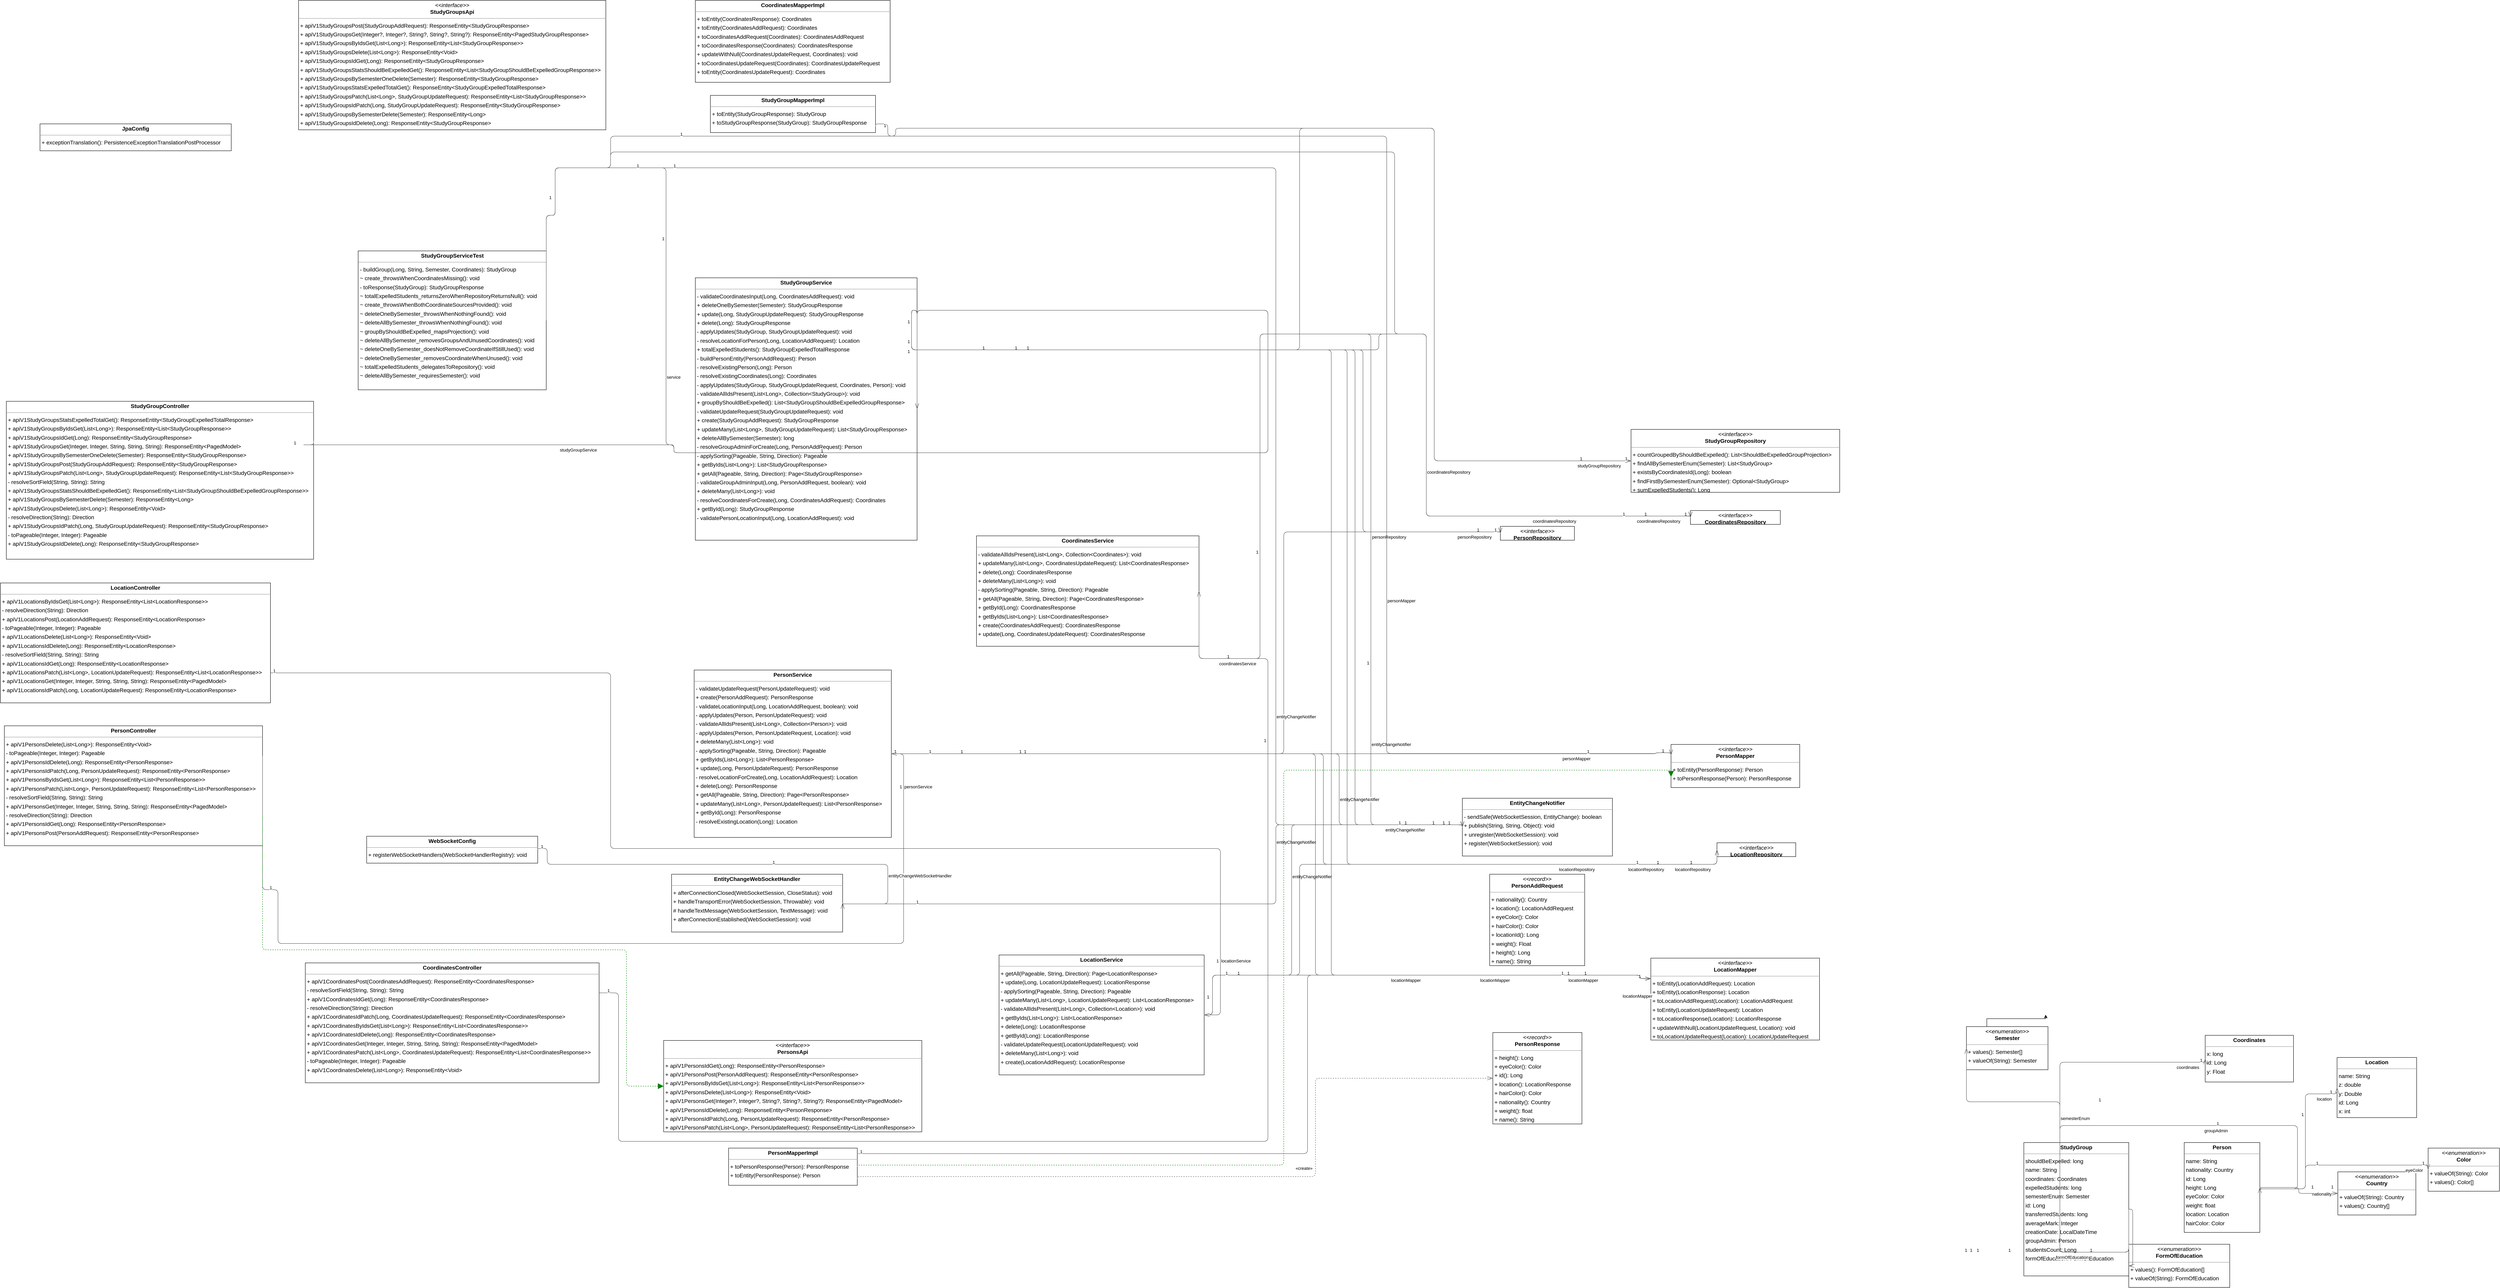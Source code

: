 <mxfile version="27.0.9">
  <diagram id="5rNSY2tUoU9Agg84JnWr" name="Страница — 1">
    <mxGraphModel dx="7187" dy="5580" grid="1" gridSize="10" guides="1" tooltips="1" connect="1" arrows="1" fold="1" page="0" pageScale="1" pageWidth="827" pageHeight="1169" background="none" math="0" shadow="0">
      <root>
        <mxCell id="0" />
        <mxCell id="1" parent="0" />
        <mxCell id="node26" value="&lt;p style=&quot;margin:0px;margin-top:4px;text-align:center;&quot;&gt;&lt;i&gt;&amp;lt;&amp;lt;enumeration&amp;gt;&amp;gt;&lt;/i&gt;&lt;br/&gt;&lt;b&gt;Color&lt;/b&gt;&lt;/p&gt;&lt;hr size=&quot;1&quot;/&gt;&lt;p style=&quot;margin:0 0 0 4px;line-height:1.6;&quot;&gt;+ valueOf(String): Color&lt;br/&gt;+ values(): Color[]&lt;/p&gt;" style="verticalAlign=top;align=left;overflow=fill;fontSize=14;fontFamily=Helvetica;html=1;rounded=0;shadow=0;comic=0;labelBackgroundColor=none;strokeWidth=1;" parent="1" vertex="1">
          <mxGeometry x="5976" y="2887" width="180" height="109" as="geometry" />
        </mxCell>
        <mxCell id="node60" value="&lt;p style=&quot;margin:0px;margin-top:4px;text-align:center;&quot;&gt;&lt;b&gt;Coordinates&lt;/b&gt;&lt;/p&gt;&lt;hr size=&quot;1&quot;&gt;&lt;p style=&quot;margin:0 0 0 4px;line-height:1.6;&quot;&gt;&lt;span style=&quot;background-color: transparent; color: light-dark(rgb(0, 0, 0), rgb(255, 255, 255));&quot;&gt;x: long&lt;/span&gt;&lt;/p&gt;&lt;p style=&quot;margin:0 0 0 4px;line-height:1.6;&quot;&gt; id: Long&lt;br&gt; y: Float&lt;/p&gt;" style="verticalAlign=top;align=left;overflow=fill;fontSize=14;fontFamily=Helvetica;html=1;rounded=0;shadow=0;comic=0;labelBackgroundColor=none;strokeWidth=1;" parent="1" vertex="1">
          <mxGeometry x="5413" y="2602" width="223" height="118" as="geometry" />
        </mxCell>
        <mxCell id="node13" value="&lt;p style=&quot;margin:0px;margin-top:4px;text-align:center;&quot;&gt;&lt;b&gt;CoordinatesController&lt;/b&gt;&lt;/p&gt;&lt;hr size=&quot;1&quot;/&gt;&lt;p style=&quot;margin:0 0 0 4px;line-height:1.6;&quot;&gt;+ apiV1CoordinatesPost(CoordinatesAddRequest): ResponseEntity&amp;lt;CoordinatesResponse&amp;gt;&lt;br/&gt;- resolveSortField(String, String): String&lt;br/&gt;+ apiV1CoordinatesIdGet(Long): ResponseEntity&amp;lt;CoordinatesResponse&amp;gt;&lt;br/&gt;- resolveDirection(String): Direction&lt;br/&gt;+ apiV1CoordinatesIdPatch(Long, CoordinatesUpdateRequest): ResponseEntity&amp;lt;CoordinatesResponse&amp;gt;&lt;br/&gt;+ apiV1CoordinatesByIdsGet(List&amp;lt;Long&amp;gt;): ResponseEntity&amp;lt;List&amp;lt;CoordinatesResponse&amp;gt;&amp;gt;&lt;br/&gt;+ apiV1CoordinatesIdDelete(Long): ResponseEntity&amp;lt;CoordinatesResponse&amp;gt;&lt;br/&gt;+ apiV1CoordinatesGet(Integer, Integer, String, String, String): ResponseEntity&amp;lt;PagedModel&amp;gt;&lt;br/&gt;+ apiV1CoordinatesPatch(List&amp;lt;Long&amp;gt;, CoordinatesUpdateRequest): ResponseEntity&amp;lt;List&amp;lt;CoordinatesResponse&amp;gt;&amp;gt;&lt;br/&gt;- toPageable(Integer, Integer): Pageable&lt;br/&gt;+ apiV1CoordinatesDelete(List&amp;lt;Long&amp;gt;): ResponseEntity&amp;lt;Void&amp;gt;&lt;/p&gt;" style="verticalAlign=top;align=left;overflow=fill;fontSize=14;fontFamily=Helvetica;html=1;rounded=0;shadow=0;comic=0;labelBackgroundColor=none;strokeWidth=1;" parent="1" vertex="1">
          <mxGeometry x="615" y="2419" width="742" height="303" as="geometry" />
        </mxCell>
        <mxCell id="node54" value="&lt;p style=&quot;margin:0px;margin-top:4px;text-align:center;&quot;&gt;&lt;b&gt;CoordinatesMapperImpl&lt;/b&gt;&lt;/p&gt;&lt;hr size=&quot;1&quot;/&gt;&lt;p style=&quot;margin:0 0 0 4px;line-height:1.6;&quot;&gt;+ toEntity(CoordinatesResponse): Coordinates&lt;br/&gt;+ toEntity(CoordinatesAddRequest): Coordinates&lt;br/&gt;+ toCoordinatesAddRequest(Coordinates): CoordinatesAddRequest&lt;br/&gt;+ toCoordinatesResponse(Coordinates): CoordinatesResponse&lt;br/&gt;+ updateWithNull(CoordinatesUpdateRequest, Coordinates): void&lt;br/&gt;+ toCoordinatesUpdateRequest(Coordinates): CoordinatesUpdateRequest&lt;br/&gt;+ toEntity(CoordinatesUpdateRequest): Coordinates&lt;/p&gt;" style="verticalAlign=top;align=left;overflow=fill;fontSize=14;fontFamily=Helvetica;html=1;rounded=0;shadow=0;comic=0;labelBackgroundColor=none;strokeWidth=1;" parent="1" vertex="1">
          <mxGeometry x="1600" y="-13" width="492" height="207" as="geometry" />
        </mxCell>
        <mxCell id="node33" value="&lt;p style=&quot;margin:0px;margin-top:4px;text-align:center;&quot;&gt;&lt;i&gt;&amp;lt;&amp;lt;interface&amp;gt;&amp;gt;&lt;/i&gt;&lt;br/&gt;&lt;b&gt;CoordinatesRepository&lt;/b&gt;&lt;/p&gt;&lt;hr size=&quot;1&quot;/&gt;" style="verticalAlign=top;align=left;overflow=fill;fontSize=14;fontFamily=Helvetica;html=1;rounded=0;shadow=0;comic=0;labelBackgroundColor=none;strokeWidth=1;" parent="1" vertex="1">
          <mxGeometry x="4113" y="1276" width="227" height="35" as="geometry" />
        </mxCell>
        <mxCell id="node32" value="&lt;p style=&quot;margin:0px;margin-top:4px;text-align:center;&quot;&gt;&lt;b&gt;CoordinatesService&lt;/b&gt;&lt;/p&gt;&lt;hr size=&quot;1&quot;/&gt;&lt;p style=&quot;margin:0 0 0 4px;line-height:1.6;&quot;&gt;- validateAllIdsPresent(List&amp;lt;Long&amp;gt;, Collection&amp;lt;Coordinates&amp;gt;): void&lt;br/&gt;+ updateMany(List&amp;lt;Long&amp;gt;, CoordinatesUpdateRequest): List&amp;lt;CoordinatesResponse&amp;gt;&lt;br/&gt;+ delete(Long): CoordinatesResponse&lt;br/&gt;+ deleteMany(List&amp;lt;Long&amp;gt;): void&lt;br/&gt;- applySorting(Pageable, String, Direction): Pageable&lt;br/&gt;+ getAll(Pageable, String, Direction): Page&amp;lt;CoordinatesResponse&amp;gt;&lt;br/&gt;+ getById(Long): CoordinatesResponse&lt;br/&gt;+ getByIds(List&amp;lt;Long&amp;gt;): List&amp;lt;CoordinatesResponse&amp;gt;&lt;br/&gt;+ create(CoordinatesAddRequest): CoordinatesResponse&lt;br/&gt;+ update(Long, CoordinatesUpdateRequest): CoordinatesResponse&lt;/p&gt;" style="verticalAlign=top;align=left;overflow=fill;fontSize=14;fontFamily=Helvetica;html=1;rounded=0;shadow=0;comic=0;labelBackgroundColor=none;strokeWidth=1;" parent="1" vertex="1">
          <mxGeometry x="2310" y="1340" width="562" height="279" as="geometry" />
        </mxCell>
        <mxCell id="node7" value="&lt;p style=&quot;margin:0px;margin-top:4px;text-align:center;&quot;&gt;&lt;i&gt;&amp;lt;&amp;lt;enumeration&amp;gt;&amp;gt;&lt;/i&gt;&lt;br/&gt;&lt;b&gt;Country&lt;/b&gt;&lt;/p&gt;&lt;hr size=&quot;1&quot;/&gt;&lt;p style=&quot;margin:0 0 0 4px;line-height:1.6;&quot;&gt;+ valueOf(String): Country&lt;br/&gt;+ values(): Country[]&lt;/p&gt;" style="verticalAlign=top;align=left;overflow=fill;fontSize=14;fontFamily=Helvetica;html=1;rounded=0;shadow=0;comic=0;labelBackgroundColor=none;strokeWidth=1;" parent="1" vertex="1">
          <mxGeometry x="5748" y="2947" width="197" height="109" as="geometry" />
        </mxCell>
        <mxCell id="node55" value="&lt;p style=&quot;margin:0px;margin-top:4px;text-align:center;&quot;&gt;&lt;b&gt;EntityChangeNotifier&lt;/b&gt;&lt;/p&gt;&lt;hr size=&quot;1&quot;/&gt;&lt;p style=&quot;margin:0 0 0 4px;line-height:1.6;&quot;&gt;- sendSafe(WebSocketSession, EntityChange): boolean&lt;br/&gt;+ publish(String, String, Object): void&lt;br/&gt;+ unregister(WebSocketSession): void&lt;br/&gt;+ register(WebSocketSession): void&lt;/p&gt;" style="verticalAlign=top;align=left;overflow=fill;fontSize=14;fontFamily=Helvetica;html=1;rounded=0;shadow=0;comic=0;labelBackgroundColor=none;strokeWidth=1;" parent="1" vertex="1">
          <mxGeometry x="3537" y="2003" width="379" height="146" as="geometry" />
        </mxCell>
        <mxCell id="node17" value="&lt;p style=&quot;margin:0px;margin-top:4px;text-align:center;&quot;&gt;&lt;b&gt;EntityChangeWebSocketHandler&lt;/b&gt;&lt;/p&gt;&lt;hr size=&quot;1&quot;/&gt;&lt;p style=&quot;margin:0 0 0 4px;line-height:1.6;&quot;&gt;+ afterConnectionClosed(WebSocketSession, CloseStatus): void&lt;br/&gt;+ handleTransportError(WebSocketSession, Throwable): void&lt;br/&gt;# handleTextMessage(WebSocketSession, TextMessage): void&lt;br/&gt;+ afterConnectionEstablished(WebSocketSession): void&lt;/p&gt;" style="verticalAlign=top;align=left;overflow=fill;fontSize=14;fontFamily=Helvetica;html=1;rounded=0;shadow=0;comic=0;labelBackgroundColor=none;strokeWidth=1;" parent="1" vertex="1">
          <mxGeometry x="1540" y="2195" width="432" height="146" as="geometry" />
        </mxCell>
        <mxCell id="node52" value="&lt;p style=&quot;margin:0px;margin-top:4px;text-align:center;&quot;&gt;&lt;i&gt;&amp;lt;&amp;lt;enumeration&amp;gt;&amp;gt;&lt;/i&gt;&lt;br/&gt;&lt;b&gt;FormOfEducation&lt;/b&gt;&lt;/p&gt;&lt;hr size=&quot;1&quot;/&gt;&lt;p style=&quot;margin:0 0 0 4px;line-height:1.6;&quot;&gt;+ values(): FormOfEducation[]&lt;br/&gt;+ valueOf(String): FormOfEducation&lt;/p&gt;" style="verticalAlign=top;align=left;overflow=fill;fontSize=14;fontFamily=Helvetica;html=1;rounded=0;shadow=0;comic=0;labelBackgroundColor=none;strokeWidth=1;" parent="1" vertex="1">
          <mxGeometry x="5220" y="3130" width="255" height="109" as="geometry" />
        </mxCell>
        <mxCell id="node22" value="&lt;p style=&quot;margin:0px;margin-top:4px;text-align:center;&quot;&gt;&lt;b&gt;JpaConfig&lt;/b&gt;&lt;/p&gt;&lt;hr size=&quot;1&quot;/&gt;&lt;p style=&quot;margin:0 0 0 4px;line-height:1.6;&quot;&gt;+ exceptionTranslation(): PersistenceExceptionTranslationPostProcessor&lt;/p&gt;" style="verticalAlign=top;align=left;overflow=fill;fontSize=14;fontFamily=Helvetica;html=1;rounded=0;shadow=0;comic=0;labelBackgroundColor=none;strokeWidth=1;" parent="1" vertex="1">
          <mxGeometry x="-55" y="299" width="483" height="68" as="geometry" />
        </mxCell>
        <mxCell id="node34" value="&lt;p style=&quot;margin:0px;margin-top:4px;text-align:center;&quot;&gt;&lt;b&gt;Location&lt;/b&gt;&lt;/p&gt;&lt;hr size=&quot;1&quot;&gt;&lt;p style=&quot;margin:0 0 0 4px;line-height:1.6;&quot;&gt;&lt;span style=&quot;background-color: transparent; color: light-dark(rgb(0, 0, 0), rgb(255, 255, 255));&quot;&gt;name: String&lt;/span&gt;&lt;/p&gt;&lt;p style=&quot;margin:0 0 0 4px;line-height:1.6;&quot;&gt; z: double&lt;br&gt; y: Double&lt;br&gt; id: Long&lt;br&gt; x: int&lt;/p&gt;" style="verticalAlign=top;align=left;overflow=fill;fontSize=14;fontFamily=Helvetica;html=1;rounded=0;shadow=0;comic=0;labelBackgroundColor=none;strokeWidth=1;" parent="1" vertex="1">
          <mxGeometry x="5746" y="2658" width="201" height="152" as="geometry" />
        </mxCell>
        <mxCell id="node35" value="&lt;p style=&quot;margin:0px;margin-top:4px;text-align:center;&quot;&gt;&lt;b&gt;LocationController&lt;/b&gt;&lt;/p&gt;&lt;hr size=&quot;1&quot;/&gt;&lt;p style=&quot;margin:0 0 0 4px;line-height:1.6;&quot;&gt;+ apiV1LocationsByIdsGet(List&amp;lt;Long&amp;gt;): ResponseEntity&amp;lt;List&amp;lt;LocationResponse&amp;gt;&amp;gt;&lt;br/&gt;- resolveDirection(String): Direction&lt;br/&gt;+ apiV1LocationsPost(LocationAddRequest): ResponseEntity&amp;lt;LocationResponse&amp;gt;&lt;br/&gt;- toPageable(Integer, Integer): Pageable&lt;br/&gt;+ apiV1LocationsDelete(List&amp;lt;Long&amp;gt;): ResponseEntity&amp;lt;Void&amp;gt;&lt;br/&gt;+ apiV1LocationsIdDelete(Long): ResponseEntity&amp;lt;LocationResponse&amp;gt;&lt;br/&gt;- resolveSortField(String, String): String&lt;br/&gt;+ apiV1LocationsIdGet(Long): ResponseEntity&amp;lt;LocationResponse&amp;gt;&lt;br/&gt;+ apiV1LocationsPatch(List&amp;lt;Long&amp;gt;, LocationUpdateRequest): ResponseEntity&amp;lt;List&amp;lt;LocationResponse&amp;gt;&amp;gt;&lt;br/&gt;+ apiV1LocationsGet(Integer, Integer, String, String, String): ResponseEntity&amp;lt;PagedModel&amp;gt;&lt;br/&gt;+ apiV1LocationsIdPatch(Long, LocationUpdateRequest): ResponseEntity&amp;lt;LocationResponse&amp;gt;&lt;/p&gt;" style="verticalAlign=top;align=left;overflow=fill;fontSize=14;fontFamily=Helvetica;html=1;rounded=0;shadow=0;comic=0;labelBackgroundColor=none;strokeWidth=1;" parent="1" vertex="1">
          <mxGeometry x="-155" y="1459" width="682" height="303" as="geometry" />
        </mxCell>
        <mxCell id="node56" value="&lt;p style=&quot;margin:0px;margin-top:4px;text-align:center;&quot;&gt;&lt;i&gt;&amp;lt;&amp;lt;interface&amp;gt;&amp;gt;&lt;/i&gt;&lt;br/&gt;&lt;b&gt;LocationMapper&lt;/b&gt;&lt;/p&gt;&lt;hr size=&quot;1&quot;/&gt;&lt;p style=&quot;margin:0 0 0 4px;line-height:1.6;&quot;&gt;+ toEntity(LocationAddRequest): Location&lt;br/&gt;+ toEntity(LocationResponse): Location&lt;br/&gt;+ toLocationAddRequest(Location): LocationAddRequest&lt;br/&gt;+ toEntity(LocationUpdateRequest): Location&lt;br/&gt;+ toLocationResponse(Location): LocationResponse&lt;br/&gt;+ updateWithNull(LocationUpdateRequest, Location): void&lt;br/&gt;+ toLocationUpdateRequest(Location): LocationUpdateRequest&lt;/p&gt;" style="verticalAlign=top;align=left;overflow=fill;fontSize=14;fontFamily=Helvetica;html=1;rounded=0;shadow=0;comic=0;labelBackgroundColor=none;strokeWidth=1;" parent="1" vertex="1">
          <mxGeometry x="4013" y="2407" width="426" height="207" as="geometry" />
        </mxCell>
        <mxCell id="node42" value="&lt;p style=&quot;margin:0px;margin-top:4px;text-align:center;&quot;&gt;&lt;i&gt;&amp;lt;&amp;lt;interface&amp;gt;&amp;gt;&lt;/i&gt;&lt;br/&gt;&lt;b&gt;LocationRepository&lt;/b&gt;&lt;/p&gt;&lt;hr size=&quot;1&quot;/&gt;" style="verticalAlign=top;align=left;overflow=fill;fontSize=14;fontFamily=Helvetica;html=1;rounded=0;shadow=0;comic=0;labelBackgroundColor=none;strokeWidth=1;" parent="1" vertex="1">
          <mxGeometry x="4180" y="2115.5" width="199" height="35" as="geometry" />
        </mxCell>
        <mxCell id="node38" value="&lt;p style=&quot;margin:0px;margin-top:4px;text-align:center;&quot;&gt;&lt;b&gt;LocationService&lt;/b&gt;&lt;/p&gt;&lt;hr size=&quot;1&quot;/&gt;&lt;p style=&quot;margin:0 0 0 4px;line-height:1.6;&quot;&gt;+ getAll(Pageable, String, Direction): Page&amp;lt;LocationResponse&amp;gt;&lt;br/&gt;+ update(Long, LocationUpdateRequest): LocationResponse&lt;br/&gt;- applySorting(Pageable, String, Direction): Pageable&lt;br/&gt;+ updateMany(List&amp;lt;Long&amp;gt;, LocationUpdateRequest): List&amp;lt;LocationResponse&amp;gt;&lt;br/&gt;- validateAllIdsPresent(List&amp;lt;Long&amp;gt;, Collection&amp;lt;Location&amp;gt;): void&lt;br/&gt;+ getByIds(List&amp;lt;Long&amp;gt;): List&amp;lt;LocationResponse&amp;gt;&lt;br/&gt;+ delete(Long): LocationResponse&lt;br/&gt;+ getById(Long): LocationResponse&lt;br/&gt;- validateUpdateRequest(LocationUpdateRequest): void&lt;br/&gt;+ deleteMany(List&amp;lt;Long&amp;gt;): void&lt;br/&gt;+ create(LocationAddRequest): LocationResponse&lt;/p&gt;" style="verticalAlign=top;align=left;overflow=fill;fontSize=14;fontFamily=Helvetica;html=1;rounded=0;shadow=0;comic=0;labelBackgroundColor=none;strokeWidth=1;" parent="1" vertex="1">
          <mxGeometry x="2367" y="2399" width="518" height="303" as="geometry" />
        </mxCell>
        <mxCell id="node18" value="&lt;p style=&quot;margin:0px;margin-top:4px;text-align:center;&quot;&gt;&lt;b&gt;Person&lt;/b&gt;&lt;/p&gt;&lt;hr size=&quot;1&quot;&gt;&lt;p style=&quot;margin:0 0 0 4px;line-height:1.6;&quot;&gt;&lt;span style=&quot;background-color: transparent; color: light-dark(rgb(0, 0, 0), rgb(255, 255, 255));&quot;&gt;name: String&lt;/span&gt;&lt;/p&gt;&lt;p style=&quot;margin:0 0 0 4px;line-height:1.6;&quot;&gt; nationality: Country&lt;br&gt; id: Long&lt;br&gt; height: Long&lt;br&gt; eyeColor: Color&lt;br&gt; weight: float&lt;br&gt; location: Location&lt;br&gt; hairColor: Color&lt;/p&gt;" style="verticalAlign=top;align=left;overflow=fill;fontSize=14;fontFamily=Helvetica;html=1;rounded=0;shadow=0;comic=0;labelBackgroundColor=none;strokeWidth=1;" parent="1" vertex="1">
          <mxGeometry x="5360" y="2873" width="191" height="227" as="geometry" />
        </mxCell>
        <mxCell id="node9" value="&lt;p style=&quot;margin:0px;margin-top:4px;text-align:center;&quot;&gt;&lt;i&gt;&amp;lt;&amp;lt;record&amp;gt;&amp;gt;&lt;/i&gt;&lt;br/&gt;&lt;b&gt;PersonAddRequest&lt;/b&gt;&lt;/p&gt;&lt;hr size=&quot;1&quot;/&gt;&lt;p style=&quot;margin:0 0 0 4px;line-height:1.6;&quot;&gt;+ nationality(): Country&lt;br/&gt;+ location(): LocationAddRequest&lt;br/&gt;+ eyeColor(): Color&lt;br/&gt;+ hairColor(): Color&lt;br/&gt;+ locationId(): Long&lt;br/&gt;+ weight(): Float&lt;br/&gt;+ height(): Long&lt;br/&gt;+ name(): String&lt;/p&gt;" style="verticalAlign=top;align=left;overflow=fill;fontSize=14;fontFamily=Helvetica;html=1;rounded=0;shadow=0;comic=0;labelBackgroundColor=none;strokeWidth=1;" parent="1" vertex="1">
          <mxGeometry x="3606" y="2195" width="240" height="231" as="geometry" />
        </mxCell>
        <mxCell id="node29" value="&lt;p style=&quot;margin:0px;margin-top:4px;text-align:center;&quot;&gt;&lt;b&gt;PersonController&lt;/b&gt;&lt;/p&gt;&lt;hr size=&quot;1&quot;/&gt;&lt;p style=&quot;margin:0 0 0 4px;line-height:1.6;&quot;&gt;+ apiV1PersonsDelete(List&amp;lt;Long&amp;gt;): ResponseEntity&amp;lt;Void&amp;gt;&lt;br/&gt;- toPageable(Integer, Integer): Pageable&lt;br/&gt;+ apiV1PersonsIdDelete(Long): ResponseEntity&amp;lt;PersonResponse&amp;gt;&lt;br/&gt;+ apiV1PersonsIdPatch(Long, PersonUpdateRequest): ResponseEntity&amp;lt;PersonResponse&amp;gt;&lt;br/&gt;+ apiV1PersonsByIdsGet(List&amp;lt;Long&amp;gt;): ResponseEntity&amp;lt;List&amp;lt;PersonResponse&amp;gt;&amp;gt;&lt;br/&gt;+ apiV1PersonsPatch(List&amp;lt;Long&amp;gt;, PersonUpdateRequest): ResponseEntity&amp;lt;List&amp;lt;PersonResponse&amp;gt;&amp;gt;&lt;br/&gt;- resolveSortField(String, String): String&lt;br/&gt;+ apiV1PersonsGet(Integer, Integer, String, String, String): ResponseEntity&amp;lt;PagedModel&amp;gt;&lt;br/&gt;- resolveDirection(String): Direction&lt;br/&gt;+ apiV1PersonsIdGet(Long): ResponseEntity&amp;lt;PersonResponse&amp;gt;&lt;br/&gt;+ apiV1PersonsPost(PersonAddRequest): ResponseEntity&amp;lt;PersonResponse&amp;gt;&lt;/p&gt;" style="verticalAlign=top;align=left;overflow=fill;fontSize=14;fontFamily=Helvetica;html=1;rounded=0;shadow=0;comic=0;labelBackgroundColor=none;strokeWidth=1;" parent="1" vertex="1">
          <mxGeometry x="-145" y="1820" width="652" height="303" as="geometry" />
        </mxCell>
        <mxCell id="node12" value="&lt;p style=&quot;margin:0px;margin-top:4px;text-align:center;&quot;&gt;&lt;i&gt;&amp;lt;&amp;lt;interface&amp;gt;&amp;gt;&lt;/i&gt;&lt;br/&gt;&lt;b&gt;PersonMapper&lt;/b&gt;&lt;/p&gt;&lt;hr size=&quot;1&quot;/&gt;&lt;p style=&quot;margin:0 0 0 4px;line-height:1.6;&quot;&gt;+ toEntity(PersonResponse): Person&lt;br/&gt;+ toPersonResponse(Person): PersonResponse&lt;/p&gt;" style="verticalAlign=top;align=left;overflow=fill;fontSize=14;fontFamily=Helvetica;html=1;rounded=0;shadow=0;comic=0;labelBackgroundColor=none;strokeWidth=1;" parent="1" vertex="1">
          <mxGeometry x="4064" y="1867" width="325" height="109" as="geometry" />
        </mxCell>
        <mxCell id="node27" value="&lt;p style=&quot;margin:0px;margin-top:4px;text-align:center;&quot;&gt;&lt;b&gt;PersonMapperImpl&lt;/b&gt;&lt;/p&gt;&lt;hr size=&quot;1&quot;/&gt;&lt;p style=&quot;margin:0 0 0 4px;line-height:1.6;&quot;&gt;+ toPersonResponse(Person): PersonResponse&lt;br/&gt;+ toEntity(PersonResponse): Person&lt;/p&gt;" style="verticalAlign=top;align=left;overflow=fill;fontSize=14;fontFamily=Helvetica;html=1;rounded=0;shadow=0;comic=0;labelBackgroundColor=none;strokeWidth=1;" parent="1" vertex="1">
          <mxGeometry x="1684" y="2887" width="325" height="94" as="geometry" />
        </mxCell>
        <mxCell id="node23" value="&lt;p style=&quot;margin:0px;margin-top:4px;text-align:center;&quot;&gt;&lt;i&gt;&amp;lt;&amp;lt;interface&amp;gt;&amp;gt;&lt;/i&gt;&lt;br/&gt;&lt;b&gt;PersonRepository&lt;/b&gt;&lt;/p&gt;&lt;hr size=&quot;1&quot;/&gt;" style="verticalAlign=top;align=left;overflow=fill;fontSize=14;fontFamily=Helvetica;html=1;rounded=0;shadow=0;comic=0;labelBackgroundColor=none;strokeWidth=1;" parent="1" vertex="1">
          <mxGeometry x="3633" y="1316" width="187" height="35" as="geometry" />
        </mxCell>
        <mxCell id="node36" value="&lt;p style=&quot;margin:0px;margin-top:4px;text-align:center;&quot;&gt;&lt;i&gt;&amp;lt;&amp;lt;record&amp;gt;&amp;gt;&lt;/i&gt;&lt;br/&gt;&lt;b&gt;PersonResponse&lt;/b&gt;&lt;/p&gt;&lt;hr size=&quot;1&quot;/&gt;&lt;p style=&quot;margin:0 0 0 4px;line-height:1.6;&quot;&gt;+ height(): Long&lt;br/&gt;+ eyeColor(): Color&lt;br/&gt;+ id(): Long&lt;br/&gt;+ location(): LocationResponse&lt;br/&gt;+ hairColor(): Color&lt;br/&gt;+ nationality(): Country&lt;br/&gt;+ weight(): float&lt;br/&gt;+ name(): String&lt;/p&gt;" style="verticalAlign=top;align=left;overflow=fill;fontSize=14;fontFamily=Helvetica;html=1;rounded=0;shadow=0;comic=0;labelBackgroundColor=none;strokeWidth=1;" parent="1" vertex="1">
          <mxGeometry x="3614" y="2595" width="225" height="231" as="geometry" />
        </mxCell>
        <mxCell id="node47" value="&lt;p style=&quot;margin:0px;margin-top:4px;text-align:center;&quot;&gt;&lt;b&gt;PersonService&lt;/b&gt;&lt;/p&gt;&lt;hr size=&quot;1&quot;/&gt;&lt;p style=&quot;margin:0 0 0 4px;line-height:1.6;&quot;&gt;- validateUpdateRequest(PersonUpdateRequest): void&lt;br/&gt;+ create(PersonAddRequest): PersonResponse&lt;br/&gt;- validateLocationInput(Long, LocationAddRequest, boolean): void&lt;br/&gt;- applyUpdates(Person, PersonUpdateRequest): void&lt;br/&gt;- validateAllIdsPresent(List&amp;lt;Long&amp;gt;, Collection&amp;lt;Person&amp;gt;): void&lt;br/&gt;- applyUpdates(Person, PersonUpdateRequest, Location): void&lt;br/&gt;+ deleteMany(List&amp;lt;Long&amp;gt;): void&lt;br/&gt;- applySorting(Pageable, String, Direction): Pageable&lt;br/&gt;+ getByIds(List&amp;lt;Long&amp;gt;): List&amp;lt;PersonResponse&amp;gt;&lt;br/&gt;+ update(Long, PersonUpdateRequest): PersonResponse&lt;br/&gt;- resolveLocationForCreate(Long, LocationAddRequest): Location&lt;br/&gt;+ delete(Long): PersonResponse&lt;br/&gt;+ getAll(Pageable, String, Direction): Page&amp;lt;PersonResponse&amp;gt;&lt;br/&gt;+ updateMany(List&amp;lt;Long&amp;gt;, PersonUpdateRequest): List&amp;lt;PersonResponse&amp;gt;&lt;br/&gt;+ getById(Long): PersonResponse&lt;br/&gt;- resolveExistingLocation(Long): Location&lt;/p&gt;" style="verticalAlign=top;align=left;overflow=fill;fontSize=14;fontFamily=Helvetica;html=1;rounded=0;shadow=0;comic=0;labelBackgroundColor=none;strokeWidth=1;" parent="1" vertex="1">
          <mxGeometry x="1597" y="1679" width="498" height="423" as="geometry" />
        </mxCell>
        <mxCell id="node6" value="&lt;p style=&quot;margin:0px;margin-top:4px;text-align:center;&quot;&gt;&lt;i&gt;&amp;lt;&amp;lt;interface&amp;gt;&amp;gt;&lt;/i&gt;&lt;br/&gt;&lt;b&gt;PersonsApi&lt;/b&gt;&lt;/p&gt;&lt;hr size=&quot;1&quot;/&gt;&lt;p style=&quot;margin:0 0 0 4px;line-height:1.6;&quot;&gt;+ apiV1PersonsIdGet(Long): ResponseEntity&amp;lt;PersonResponse&amp;gt;&lt;br/&gt;+ apiV1PersonsPost(PersonAddRequest): ResponseEntity&amp;lt;PersonResponse&amp;gt;&lt;br/&gt;+ apiV1PersonsByIdsGet(List&amp;lt;Long&amp;gt;): ResponseEntity&amp;lt;List&amp;lt;PersonResponse&amp;gt;&amp;gt;&lt;br/&gt;+ apiV1PersonsDelete(List&amp;lt;Long&amp;gt;): ResponseEntity&amp;lt;Void&amp;gt;&lt;br/&gt;+ apiV1PersonsGet(Integer?, Integer?, String?, String?, String?): ResponseEntity&amp;lt;PagedModel&amp;gt;&lt;br/&gt;+ apiV1PersonsIdDelete(Long): ResponseEntity&amp;lt;PersonResponse&amp;gt;&lt;br/&gt;+ apiV1PersonsIdPatch(Long, PersonUpdateRequest): ResponseEntity&amp;lt;PersonResponse&amp;gt;&lt;br/&gt;+ apiV1PersonsPatch(List&amp;lt;Long&amp;gt;, PersonUpdateRequest): ResponseEntity&amp;lt;List&amp;lt;PersonResponse&amp;gt;&amp;gt;&lt;/p&gt;" style="verticalAlign=top;align=left;overflow=fill;fontSize=14;fontFamily=Helvetica;html=1;rounded=0;shadow=0;comic=0;labelBackgroundColor=none;strokeWidth=1;" parent="1" vertex="1">
          <mxGeometry x="1520" y="2615" width="652" height="231" as="geometry" />
        </mxCell>
        <mxCell id="nsfBi5rtqrezfrw0eVku-1" style="edgeStyle=orthogonalEdgeStyle;rounded=0;orthogonalLoop=1;jettySize=auto;html=1;exitX=0.25;exitY=0;exitDx=0;exitDy=0;" edge="1" parent="1" source="node2">
          <mxGeometry relative="1" as="geometry">
            <mxPoint x="5010" y="2550" as="targetPoint" />
          </mxGeometry>
        </mxCell>
        <mxCell id="node2" value="&lt;p style=&quot;margin:0px;margin-top:4px;text-align:center;&quot;&gt;&lt;i&gt;&amp;lt;&amp;lt;enumeration&amp;gt;&amp;gt;&lt;/i&gt;&lt;br/&gt;&lt;b&gt;Semester&lt;/b&gt;&lt;/p&gt;&lt;hr size=&quot;1&quot;/&gt;&lt;p style=&quot;margin:0 0 0 4px;line-height:1.6;&quot;&gt;+ values(): Semester[]&lt;br/&gt;+ valueOf(String): Semester&lt;/p&gt;" style="verticalAlign=top;align=left;overflow=fill;fontSize=14;fontFamily=Helvetica;html=1;rounded=0;shadow=0;comic=0;labelBackgroundColor=none;strokeWidth=1;" parent="1" vertex="1">
          <mxGeometry x="4810" y="2580" width="206" height="109" as="geometry" />
        </mxCell>
        <mxCell id="node24" value="&lt;p style=&quot;margin:0px;margin-top:4px;text-align:center;&quot;&gt;&lt;b&gt;StudyGroup&lt;/b&gt;&lt;/p&gt;&lt;hr size=&quot;1&quot;&gt;&lt;p style=&quot;margin:0 0 0 4px;line-height:1.6;&quot;&gt;&lt;/p&gt;&lt;p style=&quot;margin:0 0 0 4px;line-height:1.6;&quot;&gt; shouldBeExpelled: long&lt;br&gt; name: String&lt;br&gt; coordinates: Coordinates&lt;br&gt; expelledStudents: long&lt;br&gt; semesterEnum: Semester&lt;br&gt; id: Long&lt;br&gt; transferredStudents: long&lt;br&gt; averageMark: Integer&lt;br&gt; creationDate: LocalDateTime&lt;br&gt; groupAdmin: Person&lt;br&gt; studentsCount: Long&lt;br&gt; formOfEducation: FormOfEducation&lt;/p&gt;" style="verticalAlign=top;align=left;overflow=fill;fontSize=14;fontFamily=Helvetica;html=1;rounded=0;shadow=0;comic=0;labelBackgroundColor=none;strokeWidth=1;" parent="1" vertex="1">
          <mxGeometry x="4955" y="2873" width="265" height="337" as="geometry" />
        </mxCell>
        <mxCell id="node3" value="&lt;p style=&quot;margin:0px;margin-top:4px;text-align:center;&quot;&gt;&lt;b&gt;StudyGroupController&lt;/b&gt;&lt;/p&gt;&lt;hr size=&quot;1&quot;/&gt;&lt;p style=&quot;margin:0 0 0 4px;line-height:1.6;&quot;&gt;+ apiV1StudyGroupsStatsExpelledTotalGet(): ResponseEntity&amp;lt;StudyGroupExpelledTotalResponse&amp;gt;&lt;br/&gt;+ apiV1StudyGroupsByIdsGet(List&amp;lt;Long&amp;gt;): ResponseEntity&amp;lt;List&amp;lt;StudyGroupResponse&amp;gt;&amp;gt;&lt;br/&gt;+ apiV1StudyGroupsIdGet(Long): ResponseEntity&amp;lt;StudyGroupResponse&amp;gt;&lt;br/&gt;+ apiV1StudyGroupsGet(Integer, Integer, String, String, String): ResponseEntity&amp;lt;PagedModel&amp;gt;&lt;br/&gt;+ apiV1StudyGroupsBySemesterOneDelete(Semester): ResponseEntity&amp;lt;StudyGroupResponse&amp;gt;&lt;br/&gt;+ apiV1StudyGroupsPost(StudyGroupAddRequest): ResponseEntity&amp;lt;StudyGroupResponse&amp;gt;&lt;br/&gt;+ apiV1StudyGroupsPatch(List&amp;lt;Long&amp;gt;, StudyGroupUpdateRequest): ResponseEntity&amp;lt;List&amp;lt;StudyGroupResponse&amp;gt;&amp;gt;&lt;br/&gt;- resolveSortField(String, String): String&lt;br/&gt;+ apiV1StudyGroupsStatsShouldBeExpelledGet(): ResponseEntity&amp;lt;List&amp;lt;StudyGroupShouldBeExpelledGroupResponse&amp;gt;&amp;gt;&lt;br/&gt;+ apiV1StudyGroupsBySemesterDelete(Semester): ResponseEntity&amp;lt;Long&amp;gt;&lt;br/&gt;+ apiV1StudyGroupsDelete(List&amp;lt;Long&amp;gt;): ResponseEntity&amp;lt;Void&amp;gt;&lt;br/&gt;- resolveDirection(String): Direction&lt;br/&gt;+ apiV1StudyGroupsIdPatch(Long, StudyGroupUpdateRequest): ResponseEntity&amp;lt;StudyGroupResponse&amp;gt;&lt;br/&gt;- toPageable(Integer, Integer): Pageable&lt;br/&gt;+ apiV1StudyGroupsIdDelete(Long): ResponseEntity&amp;lt;StudyGroupResponse&amp;gt;&lt;/p&gt;" style="verticalAlign=top;align=left;overflow=fill;fontSize=14;fontFamily=Helvetica;html=1;rounded=0;shadow=0;comic=0;labelBackgroundColor=none;strokeWidth=1;" parent="1" vertex="1">
          <mxGeometry x="-140" y="1000" width="776" height="399" as="geometry" />
        </mxCell>
        <mxCell id="node39" value="&lt;p style=&quot;margin:0px;margin-top:4px;text-align:center;&quot;&gt;&lt;b&gt;StudyGroupMapperImpl&lt;/b&gt;&lt;/p&gt;&lt;hr size=&quot;1&quot;/&gt;&lt;p style=&quot;margin:0 0 0 4px;line-height:1.6;&quot;&gt;+ toEntity(StudyGroupResponse): StudyGroup&lt;br/&gt;+ toStudyGroupResponse(StudyGroup): StudyGroupResponse&lt;/p&gt;" style="verticalAlign=top;align=left;overflow=fill;fontSize=14;fontFamily=Helvetica;html=1;rounded=0;shadow=0;comic=0;labelBackgroundColor=none;strokeWidth=1;" parent="1" vertex="1">
          <mxGeometry x="1638" y="227" width="417" height="94" as="geometry" />
        </mxCell>
        <mxCell id="node10" value="&lt;p style=&quot;margin:0px;margin-top:4px;text-align:center;&quot;&gt;&lt;i&gt;&amp;lt;&amp;lt;interface&amp;gt;&amp;gt;&lt;/i&gt;&lt;br/&gt;&lt;b&gt;StudyGroupRepository&lt;/b&gt;&lt;/p&gt;&lt;hr size=&quot;1&quot;/&gt;&lt;p style=&quot;margin:0 0 0 4px;line-height:1.6;&quot;&gt;+ countGroupedByShouldBeExpelled(): List&amp;lt;ShouldBeExpelledGroupProjection&amp;gt;&lt;br/&gt;+ findAllBySemesterEnum(Semester): List&amp;lt;StudyGroup&amp;gt;&lt;br/&gt;+ existsByCoordinatesId(Long): boolean&lt;br/&gt;+ findFirstBySemesterEnum(Semester): Optional&amp;lt;StudyGroup&amp;gt;&lt;br/&gt;+ sumExpelledStudents(): Long&lt;/p&gt;" style="verticalAlign=top;align=left;overflow=fill;fontSize=14;fontFamily=Helvetica;html=1;rounded=0;shadow=0;comic=0;labelBackgroundColor=none;strokeWidth=1;" parent="1" vertex="1">
          <mxGeometry x="3963" y="1071" width="527" height="159" as="geometry" />
        </mxCell>
        <mxCell id="node8" value="&lt;p style=&quot;margin:0px;margin-top:4px;text-align:center;&quot;&gt;&lt;b&gt;StudyGroupService&lt;/b&gt;&lt;/p&gt;&lt;hr size=&quot;1&quot;/&gt;&lt;p style=&quot;margin:0 0 0 4px;line-height:1.6;&quot;&gt;- validateCoordinatesInput(Long, CoordinatesAddRequest): void&lt;br/&gt;+ deleteOneBySemester(Semester): StudyGroupResponse&lt;br/&gt;+ update(Long, StudyGroupUpdateRequest): StudyGroupResponse&lt;br/&gt;+ delete(Long): StudyGroupResponse&lt;br/&gt;- applyUpdates(StudyGroup, StudyGroupUpdateRequest): void&lt;br/&gt;- resolveLocationForPerson(Long, LocationAddRequest): Location&lt;br/&gt;+ totalExpelledStudents(): StudyGroupExpelledTotalResponse&lt;br/&gt;- buildPersonEntity(PersonAddRequest): Person&lt;br/&gt;- resolveExistingPerson(Long): Person&lt;br/&gt;- resolveExistingCoordinates(Long): Coordinates&lt;br/&gt;- applyUpdates(StudyGroup, StudyGroupUpdateRequest, Coordinates, Person): void&lt;br/&gt;- validateAllIdsPresent(List&amp;lt;Long&amp;gt;, Collection&amp;lt;StudyGroup&amp;gt;): void&lt;br/&gt;+ groupByShouldBeExpelled(): List&amp;lt;StudyGroupShouldBeExpelledGroupResponse&amp;gt;&lt;br/&gt;- validateUpdateRequest(StudyGroupUpdateRequest): void&lt;br/&gt;+ create(StudyGroupAddRequest): StudyGroupResponse&lt;br/&gt;+ updateMany(List&amp;lt;Long&amp;gt;, StudyGroupUpdateRequest): List&amp;lt;StudyGroupResponse&amp;gt;&lt;br/&gt;+ deleteAllBySemester(Semester): long&lt;br/&gt;- resolveGroupAdminForCreate(Long, PersonAddRequest): Person&lt;br/&gt;- applySorting(Pageable, String, Direction): Pageable&lt;br/&gt;+ getByIds(List&amp;lt;Long&amp;gt;): List&amp;lt;StudyGroupResponse&amp;gt;&lt;br/&gt;+ getAll(Pageable, String, Direction): Page&amp;lt;StudyGroupResponse&amp;gt;&lt;br/&gt;- validateGroupAdminInput(Long, PersonAddRequest, boolean): void&lt;br/&gt;+ deleteMany(List&amp;lt;Long&amp;gt;): void&lt;br/&gt;- resolveCoordinatesForCreate(Long, CoordinatesAddRequest): Coordinates&lt;br/&gt;+ getById(Long): StudyGroupResponse&lt;br/&gt;- validatePersonLocationInput(Long, LocationAddRequest): void&lt;/p&gt;" style="verticalAlign=top;align=left;overflow=fill;fontSize=14;fontFamily=Helvetica;html=1;rounded=0;shadow=0;comic=0;labelBackgroundColor=none;strokeWidth=1;" parent="1" vertex="1">
          <mxGeometry x="1600" y="688" width="560" height="663" as="geometry" />
        </mxCell>
        <mxCell id="node41" value="&lt;p style=&quot;margin:0px;margin-top:4px;text-align:center;&quot;&gt;&lt;b&gt;StudyGroupServiceTest&lt;/b&gt;&lt;/p&gt;&lt;hr size=&quot;1&quot;/&gt;&lt;p style=&quot;margin:0 0 0 4px;line-height:1.6;&quot;&gt;- buildGroup(Long, String, Semester, Coordinates): StudyGroup&lt;br/&gt;~ create_throwsWhenCoordinatesMissing(): void&lt;br/&gt;- toResponse(StudyGroup): StudyGroupResponse&lt;br/&gt;~ totalExpelledStudents_returnsZeroWhenRepositoryReturnsNull(): void&lt;br/&gt;~ create_throwsWhenBothCoordinateSourcesProvided(): void&lt;br/&gt;~ deleteOneBySemester_throwsWhenNothingFound(): void&lt;br/&gt;~ deleteAllBySemester_throwsWhenNothingFound(): void&lt;br/&gt;~ groupByShouldBeExpelled_mapsProjection(): void&lt;br/&gt;~ deleteAllBySemester_removesGroupsAndUnusedCoordinates(): void&lt;br/&gt;~ deleteOneBySemester_doesNotRemoveCoordinateIfStillUsed(): void&lt;br/&gt;~ deleteOneBySemester_removesCoordinateWhenUnused(): void&lt;br/&gt;~ totalExpelledStudents_delegatesToRepository(): void&lt;br/&gt;~ deleteAllBySemester_requiresSemester(): void&lt;/p&gt;" style="verticalAlign=top;align=left;overflow=fill;fontSize=14;fontFamily=Helvetica;html=1;rounded=0;shadow=0;comic=0;labelBackgroundColor=none;strokeWidth=1;" parent="1" vertex="1">
          <mxGeometry x="748.5" y="620" width="475" height="351" as="geometry" />
        </mxCell>
        <mxCell id="node1" value="&lt;p style=&quot;margin:0px;margin-top:4px;text-align:center;&quot;&gt;&lt;i&gt;&amp;lt;&amp;lt;interface&amp;gt;&amp;gt;&lt;/i&gt;&lt;br/&gt;&lt;b&gt;StudyGroupsApi&lt;/b&gt;&lt;/p&gt;&lt;hr size=&quot;1&quot;/&gt;&lt;p style=&quot;margin:0 0 0 4px;line-height:1.6;&quot;&gt;+ apiV1StudyGroupsPost(StudyGroupAddRequest): ResponseEntity&amp;lt;StudyGroupResponse&amp;gt;&lt;br/&gt;+ apiV1StudyGroupsGet(Integer?, Integer?, String?, String?, String?): ResponseEntity&amp;lt;PagedStudyGroupResponse&amp;gt;&lt;br/&gt;+ apiV1StudyGroupsByIdsGet(List&amp;lt;Long&amp;gt;): ResponseEntity&amp;lt;List&amp;lt;StudyGroupResponse&amp;gt;&amp;gt;&lt;br/&gt;+ apiV1StudyGroupsDelete(List&amp;lt;Long&amp;gt;): ResponseEntity&amp;lt;Void&amp;gt;&lt;br/&gt;+ apiV1StudyGroupsIdGet(Long): ResponseEntity&amp;lt;StudyGroupResponse&amp;gt;&lt;br/&gt;+ apiV1StudyGroupsStatsShouldBeExpelledGet(): ResponseEntity&amp;lt;List&amp;lt;StudyGroupShouldBeExpelledGroupResponse&amp;gt;&amp;gt;&lt;br/&gt;+ apiV1StudyGroupsBySemesterOneDelete(Semester): ResponseEntity&amp;lt;StudyGroupResponse&amp;gt;&lt;br/&gt;+ apiV1StudyGroupsStatsExpelledTotalGet(): ResponseEntity&amp;lt;StudyGroupExpelledTotalResponse&amp;gt;&lt;br/&gt;+ apiV1StudyGroupsPatch(List&amp;lt;Long&amp;gt;, StudyGroupUpdateRequest): ResponseEntity&amp;lt;List&amp;lt;StudyGroupResponse&amp;gt;&amp;gt;&lt;br/&gt;+ apiV1StudyGroupsIdPatch(Long, StudyGroupUpdateRequest): ResponseEntity&amp;lt;StudyGroupResponse&amp;gt;&lt;br/&gt;+ apiV1StudyGroupsBySemesterDelete(Semester): ResponseEntity&amp;lt;Long&amp;gt;&lt;br/&gt;+ apiV1StudyGroupsIdDelete(Long): ResponseEntity&amp;lt;StudyGroupResponse&amp;gt;&lt;/p&gt;" style="verticalAlign=top;align=left;overflow=fill;fontSize=14;fontFamily=Helvetica;html=1;rounded=0;shadow=0;comic=0;labelBackgroundColor=none;strokeWidth=1;" parent="1" vertex="1">
          <mxGeometry x="598" y="-13" width="776" height="327" as="geometry" />
        </mxCell>
        <mxCell id="node28" value="&lt;p style=&quot;margin:0px;margin-top:4px;text-align:center;&quot;&gt;&lt;b&gt;WebSocketConfig&lt;/b&gt;&lt;/p&gt;&lt;hr size=&quot;1&quot;/&gt;&lt;p style=&quot;margin:0 0 0 4px;line-height:1.6;&quot;&gt;+ registerWebSocketHandlers(WebSocketHandlerRegistry): void&lt;/p&gt;" style="verticalAlign=top;align=left;overflow=fill;fontSize=14;fontFamily=Helvetica;html=1;rounded=0;shadow=0;comic=0;labelBackgroundColor=none;strokeWidth=1;" parent="1" vertex="1">
          <mxGeometry x="770" y="2099" width="432" height="68" as="geometry" />
        </mxCell>
        <mxCell id="edge13" value="" style="html=1;rounded=1;edgeStyle=orthogonalEdgeStyle;dashed=0;startArrow=diamondThinstartSize=12;endArrow=openThin;endSize=12;strokeColor=#595959;exitX=1.000;exitY=0.250;exitDx=0;exitDy=0;entryX=1.000;entryY=0.500;entryDx=0;entryDy=0;" parent="1" source="node13" target="node32" edge="1">
          <mxGeometry width="50" height="50" relative="1" as="geometry">
            <Array as="points">
              <mxPoint x="1406" y="2494" />
              <mxPoint x="1406" y="2870" />
              <mxPoint x="3046" y="2870" />
              <mxPoint x="3046" y="1650" />
            </Array>
          </mxGeometry>
        </mxCell>
        <mxCell id="label78" value="1" style="edgeLabel;resizable=0;html=1;align=left;verticalAlign=top;strokeColor=default;" parent="edge13" vertex="1" connectable="0">
          <mxGeometry x="1376" y="2476" as="geometry" />
        </mxCell>
        <mxCell id="label82" value="1" style="edgeLabel;resizable=0;html=1;align=left;verticalAlign=top;strokeColor=default;" parent="edge13" vertex="1" connectable="0">
          <mxGeometry x="3034" y="1844" as="geometry" />
        </mxCell>
        <mxCell id="label83" value="coordinatesService" style="edgeLabel;resizable=0;html=1;align=left;verticalAlign=top;strokeColor=default;" parent="edge13" vertex="1" connectable="0">
          <mxGeometry x="2921" y="1650" as="geometry" />
        </mxCell>
        <mxCell id="edge17" value="" style="html=1;rounded=1;edgeStyle=orthogonalEdgeStyle;dashed=0;startArrow=diamondThinstartSize=12;endArrow=openThin;endSize=12;strokeColor=#595959;exitX=1.000;exitY=0.500;exitDx=0;exitDy=0;entryX=0.000;entryY=0.500;entryDx=0;entryDy=0;" parent="1" source="node32" target="node33" edge="1">
          <mxGeometry width="50" height="50" relative="1" as="geometry">
            <Array as="points">
              <mxPoint x="3026" y="1650" />
              <mxPoint x="3026" y="830" />
              <mxPoint x="3446" y="830" />
              <mxPoint x="3446" y="1290" />
            </Array>
          </mxGeometry>
        </mxCell>
        <mxCell id="label102" value="1" style="edgeLabel;resizable=0;html=1;align=left;verticalAlign=top;strokeColor=default;" parent="edge17" vertex="1" connectable="0">
          <mxGeometry x="2941" y="1632" as="geometry" />
        </mxCell>
        <mxCell id="label106" value="1" style="edgeLabel;resizable=0;html=1;align=left;verticalAlign=top;strokeColor=default;" parent="edge17" vertex="1" connectable="0">
          <mxGeometry x="3995" y="1272" as="geometry" />
        </mxCell>
        <mxCell id="label107" value="coordinatesRepository" style="edgeLabel;resizable=0;html=1;align=left;verticalAlign=top;strokeColor=default;" parent="edge17" vertex="1" connectable="0">
          <mxGeometry x="3713" y="1290" as="geometry" />
        </mxCell>
        <mxCell id="edge34" value="" style="html=1;rounded=1;edgeStyle=orthogonalEdgeStyle;dashed=0;startArrow=diamondThinstartSize=12;endArrow=openThin;endSize=12;strokeColor=#595959;exitX=1.000;exitY=0.500;exitDx=0;exitDy=0;entryX=0.000;entryY=0.500;entryDx=0;entryDy=0;" parent="1" source="node32" target="node55" edge="1">
          <mxGeometry width="50" height="50" relative="1" as="geometry">
            <Array as="points">
              <mxPoint x="3026" y="1650" />
              <mxPoint x="3026" y="830" />
              <mxPoint x="3306" y="830" />
              <mxPoint x="3306" y="2070" />
            </Array>
          </mxGeometry>
        </mxCell>
        <mxCell id="label204" value="1" style="edgeLabel;resizable=0;html=1;align=left;verticalAlign=top;strokeColor=default;" parent="edge34" vertex="1" connectable="0">
          <mxGeometry x="3014" y="1368" as="geometry" />
        </mxCell>
        <mxCell id="label208" value="1" style="edgeLabel;resizable=0;html=1;align=left;verticalAlign=top;strokeColor=default;" parent="edge34" vertex="1" connectable="0">
          <mxGeometry x="3294" y="1648" as="geometry" />
        </mxCell>
        <mxCell id="label209" value="entityChangeNotifier" style="edgeLabel;resizable=0;html=1;align=left;verticalAlign=top;strokeColor=default;" parent="edge34" vertex="1" connectable="0">
          <mxGeometry x="3306" y="1854" as="geometry" />
        </mxCell>
        <mxCell id="edge39" value="" style="html=1;rounded=1;edgeStyle=orthogonalEdgeStyle;dashed=0;startArrow=diamondThinstartSize=12;endArrow=openThin;endSize=12;strokeColor=#595959;exitX=1.000;exitY=0.500;exitDx=0;exitDy=0;entryX=0.000;entryY=0.500;entryDx=0;entryDy=0;" parent="1" source="node17" target="node55" edge="1">
          <mxGeometry width="50" height="50" relative="1" as="geometry">
            <Array as="points">
              <mxPoint x="3066" y="2270" />
              <mxPoint x="3066" y="2070" />
            </Array>
          </mxGeometry>
        </mxCell>
        <mxCell id="label234" value="1" style="edgeLabel;resizable=0;html=1;align=left;verticalAlign=top;strokeColor=default;" parent="edge39" vertex="1" connectable="0">
          <mxGeometry x="2156" y="2252" as="geometry" />
        </mxCell>
        <mxCell id="label238" value="1" style="edgeLabel;resizable=0;html=1;align=left;verticalAlign=top;strokeColor=default;" parent="edge39" vertex="1" connectable="0">
          <mxGeometry x="3389" y="2052" as="geometry" />
        </mxCell>
        <mxCell id="label239" value="entityChangeNotifier" style="edgeLabel;resizable=0;html=1;align=left;verticalAlign=top;strokeColor=default;" parent="edge39" vertex="1" connectable="0">
          <mxGeometry x="3066" y="2101" as="geometry" />
        </mxCell>
        <mxCell id="edge26" value="" style="html=1;rounded=1;edgeStyle=orthogonalEdgeStyle;dashed=0;startArrow=diamondThinstartSize=12;endArrow=openThin;endSize=12;strokeColor=#595959;exitX=1.000;exitY=0.750;exitDx=0;exitDy=0;entryX=1.000;entryY=0.500;entryDx=0;entryDy=0;" parent="1" source="node35" target="node38" edge="1">
          <mxGeometry width="50" height="50" relative="1" as="geometry">
            <Array as="points">
              <mxPoint x="1386" y="1686" />
              <mxPoint x="1386" y="2130" />
              <mxPoint x="2926" y="2130" />
              <mxPoint x="2926" y="2550" />
            </Array>
          </mxGeometry>
        </mxCell>
        <mxCell id="label156" value="1" style="edgeLabel;resizable=0;html=1;align=left;verticalAlign=top;strokeColor=default;" parent="edge26" vertex="1" connectable="0">
          <mxGeometry x="532" y="1668" as="geometry" />
        </mxCell>
        <mxCell id="label160" value="1" style="edgeLabel;resizable=0;html=1;align=left;verticalAlign=top;strokeColor=default;" parent="edge26" vertex="1" connectable="0">
          <mxGeometry x="2914" y="2401" as="geometry" />
        </mxCell>
        <mxCell id="label161" value="locationService" style="edgeLabel;resizable=0;html=1;align=left;verticalAlign=top;strokeColor=default;" parent="edge26" vertex="1" connectable="0">
          <mxGeometry x="2926" y="2401" as="geometry" />
        </mxCell>
        <mxCell id="edge27" value="" style="html=1;rounded=1;edgeStyle=orthogonalEdgeStyle;dashed=0;startArrow=diamondThinstartSize=12;endArrow=openThin;endSize=12;strokeColor=#595959;exitX=1.000;exitY=0.500;exitDx=0;exitDy=0;entryX=0.000;entryY=0.500;entryDx=0;entryDy=0;" parent="1" source="node38" target="node55" edge="1">
          <mxGeometry width="50" height="50" relative="1" as="geometry">
            <Array as="points">
              <mxPoint x="2906" y="2550" />
              <mxPoint x="2906" y="2450" />
              <mxPoint x="3106" y="2450" />
              <mxPoint x="3106" y="2070" />
            </Array>
          </mxGeometry>
        </mxCell>
        <mxCell id="label162" value="1" style="edgeLabel;resizable=0;html=1;align=left;verticalAlign=top;strokeColor=default;" parent="edge27" vertex="1" connectable="0">
          <mxGeometry x="2967" y="2432" as="geometry" />
        </mxCell>
        <mxCell id="label166" value="1" style="edgeLabel;resizable=0;html=1;align=left;verticalAlign=top;strokeColor=default;" parent="edge27" vertex="1" connectable="0">
          <mxGeometry x="3459" y="2052" as="geometry" />
        </mxCell>
        <mxCell id="label167" value="entityChangeNotifier" style="edgeLabel;resizable=0;html=1;align=left;verticalAlign=top;strokeColor=default;" parent="edge27" vertex="1" connectable="0">
          <mxGeometry x="3106" y="2188" as="geometry" />
        </mxCell>
        <mxCell id="edge31" value="" style="html=1;rounded=1;edgeStyle=orthogonalEdgeStyle;dashed=0;startArrow=diamondThinstartSize=12;endArrow=openThin;endSize=12;strokeColor=#595959;exitX=1.000;exitY=0.500;exitDx=0;exitDy=0;entryX=0.000;entryY=0.250;entryDx=0;entryDy=0;" parent="1" source="node38" target="node56" edge="1">
          <mxGeometry width="50" height="50" relative="1" as="geometry">
            <Array as="points">
              <mxPoint x="2906" y="2550" />
              <mxPoint x="2906" y="2450" />
              <mxPoint x="3986" y="2450" />
              <mxPoint x="3986" y="2458" />
            </Array>
          </mxGeometry>
        </mxCell>
        <mxCell id="label186" value="1" style="edgeLabel;resizable=0;html=1;align=left;verticalAlign=top;strokeColor=default;" parent="edge31" vertex="1" connectable="0">
          <mxGeometry x="2890" y="2492" as="geometry" />
        </mxCell>
        <mxCell id="label190" value="1" style="edgeLabel;resizable=0;html=1;align=left;verticalAlign=top;strokeColor=default;" parent="edge31" vertex="1" connectable="0">
          <mxGeometry x="3800" y="2432" as="geometry" />
        </mxCell>
        <mxCell id="label191" value="locationMapper" style="edgeLabel;resizable=0;html=1;align=left;verticalAlign=top;strokeColor=default;" parent="edge31" vertex="1" connectable="0">
          <mxGeometry x="3580" y="2450" as="geometry" />
        </mxCell>
        <mxCell id="edge52" value="" style="html=1;rounded=1;edgeStyle=orthogonalEdgeStyle;dashed=0;startArrow=diamondThinstartSize=12;endArrow=openThin;endSize=12;strokeColor=#595959;exitX=1.000;exitY=0.500;exitDx=0;exitDy=0;entryX=0.000;entryY=0.500;entryDx=0;entryDy=0;" parent="1" source="node38" target="node42" edge="1">
          <mxGeometry width="50" height="50" relative="1" as="geometry">
            <Array as="points">
              <mxPoint x="2906" y="2550" />
              <mxPoint x="2906" y="2450" />
              <mxPoint x="3126" y="2450" />
              <mxPoint x="3126" y="2170" />
            </Array>
          </mxGeometry>
        </mxCell>
        <mxCell id="label312" value="1" style="edgeLabel;resizable=0;html=1;align=left;verticalAlign=top;strokeColor=default;" parent="edge52" vertex="1" connectable="0">
          <mxGeometry x="2937" y="2432" as="geometry" />
        </mxCell>
        <mxCell id="label316" value="1" style="edgeLabel;resizable=0;html=1;align=left;verticalAlign=top;strokeColor=default;" parent="edge52" vertex="1" connectable="0">
          <mxGeometry x="4110" y="2152" as="geometry" />
        </mxCell>
        <mxCell id="label317" value="locationRepository" style="edgeLabel;resizable=0;html=1;align=left;verticalAlign=top;strokeColor=default;" parent="edge52" vertex="1" connectable="0">
          <mxGeometry x="4072" y="2170" as="geometry" />
        </mxCell>
        <mxCell id="edge32" value="" style="html=1;rounded=1;edgeStyle=orthogonalEdgeStyle;dashed=0;startArrow=diamondThinstartSize=12;endArrow=openThin;endSize=12;strokeColor=#595959;exitX=1.000;exitY=0.500;exitDx=0;exitDy=0;entryX=0.000;entryY=0.500;entryDx=0;entryDy=0;" parent="1" source="node18" target="node26" edge="1">
          <mxGeometry width="50" height="50" relative="1" as="geometry">
            <Array as="points">
              <mxPoint x="5666" y="2990" />
              <mxPoint x="5666" y="2930" />
            </Array>
          </mxGeometry>
        </mxCell>
        <mxCell id="label192" value="1" style="edgeLabel;resizable=0;html=1;align=left;verticalAlign=top;strokeColor=default;" parent="edge32" vertex="1" connectable="0">
          <mxGeometry x="5691" y="2912" as="geometry" />
        </mxCell>
        <mxCell id="label196" value="1" style="edgeLabel;resizable=0;html=1;align=left;verticalAlign=top;strokeColor=default;" parent="edge32" vertex="1" connectable="0">
          <mxGeometry x="5959" y="2912" as="geometry" />
        </mxCell>
        <mxCell id="label197" value="eyeColor" style="edgeLabel;resizable=0;html=1;align=left;verticalAlign=top;strokeColor=default;" parent="edge32" vertex="1" connectable="0">
          <mxGeometry x="5917" y="2930" as="geometry" />
        </mxCell>
        <mxCell id="edge23" value="" style="html=1;rounded=1;edgeStyle=orthogonalEdgeStyle;dashed=0;startArrow=diamondThinstartSize=12;endArrow=openThin;endSize=12;strokeColor=#595959;exitX=1.000;exitY=0.500;exitDx=0;exitDy=0;entryX=0.000;entryY=0.500;entryDx=0;entryDy=0;" parent="1" source="node18" target="node7" edge="1">
          <mxGeometry width="50" height="50" relative="1" as="geometry">
            <Array as="points" />
          </mxGeometry>
        </mxCell>
        <mxCell id="label138" value="1" style="edgeLabel;resizable=0;html=1;align=left;verticalAlign=top;strokeColor=default;" parent="edge23" vertex="1" connectable="0">
          <mxGeometry x="5679" y="2972" as="geometry" />
        </mxCell>
        <mxCell id="label142" value="1" style="edgeLabel;resizable=0;html=1;align=left;verticalAlign=top;strokeColor=default;" parent="edge23" vertex="1" connectable="0">
          <mxGeometry x="5729" y="2972" as="geometry" />
        </mxCell>
        <mxCell id="label143" value="nationality" style="edgeLabel;resizable=0;html=1;align=left;verticalAlign=top;strokeColor=default;" parent="edge23" vertex="1" connectable="0">
          <mxGeometry x="5681" y="2990" as="geometry" />
        </mxCell>
        <mxCell id="edge38" value="" style="html=1;rounded=1;edgeStyle=orthogonalEdgeStyle;dashed=0;startArrow=diamondThinstartSize=12;endArrow=openThin;endSize=12;strokeColor=#595959;exitX=1.000;exitY=0.500;exitDx=0;exitDy=0;entryX=0.000;entryY=0.500;entryDx=0;entryDy=0;" parent="1" source="node18" target="node34" edge="1">
          <mxGeometry width="50" height="50" relative="1" as="geometry">
            <Array as="points">
              <mxPoint x="5666" y="2990" />
              <mxPoint x="5666" y="2750" />
            </Array>
          </mxGeometry>
        </mxCell>
        <mxCell id="label228" value="1" style="edgeLabel;resizable=0;html=1;align=left;verticalAlign=top;strokeColor=default;" parent="edge38" vertex="1" connectable="0">
          <mxGeometry x="5654" y="2789" as="geometry" />
        </mxCell>
        <mxCell id="label232" value="1" style="edgeLabel;resizable=0;html=1;align=left;verticalAlign=top;strokeColor=default;" parent="edge38" vertex="1" connectable="0">
          <mxGeometry x="5726" y="2732" as="geometry" />
        </mxCell>
        <mxCell id="label233" value="location" style="edgeLabel;resizable=0;html=1;align=left;verticalAlign=top;strokeColor=default;" parent="edge38" vertex="1" connectable="0">
          <mxGeometry x="5693" y="2750" as="geometry" />
        </mxCell>
        <mxCell id="edge14" value="" style="html=1;rounded=1;edgeStyle=orthogonalEdgeStyle;dashed=0;startArrow=diamondThinstartSize=12;endArrow=openThin;endSize=12;strokeColor=#595959;exitX=1.000;exitY=0.250;exitDx=0;exitDy=0;entryX=1.000;entryY=0.500;entryDx=0;entryDy=0;" parent="1" source="node29" target="node47" edge="1">
          <mxGeometry width="50" height="50" relative="1" as="geometry">
            <Array as="points">
              <mxPoint x="546" y="2234" />
              <mxPoint x="546" y="2370" />
              <mxPoint x="2126" y="2370" />
              <mxPoint x="2126" y="1890" />
            </Array>
          </mxGeometry>
        </mxCell>
        <mxCell id="label84" value="1" style="edgeLabel;resizable=0;html=1;align=left;verticalAlign=top;strokeColor=default;" parent="edge14" vertex="1" connectable="0">
          <mxGeometry x="523" y="2216" as="geometry" />
        </mxCell>
        <mxCell id="label88" value="1" style="edgeLabel;resizable=0;html=1;align=left;verticalAlign=top;strokeColor=default;" parent="edge14" vertex="1" connectable="0">
          <mxGeometry x="2114" y="1961" as="geometry" />
        </mxCell>
        <mxCell id="label89" value="personService" style="edgeLabel;resizable=0;html=1;align=left;verticalAlign=top;strokeColor=default;" parent="edge14" vertex="1" connectable="0">
          <mxGeometry x="2126" y="1961" as="geometry" />
        </mxCell>
        <mxCell id="edge0" value="" style="html=1;rounded=1;edgeStyle=orthogonalEdgeStyle;dashed=1;startArrow=none;endArrow=block;endSize=12;strokeColor=#008200;exitX=1.000;exitY=0.750;exitDx=0;exitDy=0;entryX=0.000;entryY=0.500;entryDx=0;entryDy=0;" parent="1" source="node29" target="node6" edge="1">
          <mxGeometry width="50" height="50" relative="1" as="geometry">
            <Array as="points">
              <mxPoint x="1426" y="2386" />
              <mxPoint x="1426" y="2730" />
            </Array>
          </mxGeometry>
        </mxCell>
        <mxCell id="edge35" value="" style="html=1;rounded=1;edgeStyle=orthogonalEdgeStyle;dashed=0;startArrow=diamondThinstartSize=12;endArrow=openThin;endSize=12;strokeColor=#595959;exitX=1.000;exitY=0.167;exitDx=0;exitDy=0;entryX=0.000;entryY=0.250;entryDx=0;entryDy=0;" parent="1" source="node27" target="node56" edge="1">
          <mxGeometry width="50" height="50" relative="1" as="geometry">
            <Array as="points">
              <mxPoint x="3146" y="2901" />
              <mxPoint x="3146" y="2450" />
              <mxPoint x="3986" y="2450" />
              <mxPoint x="3986" y="2458" />
            </Array>
          </mxGeometry>
        </mxCell>
        <mxCell id="label210" value="1" style="edgeLabel;resizable=0;html=1;align=left;verticalAlign=top;strokeColor=default;" parent="edge35" vertex="1" connectable="0">
          <mxGeometry x="2014" y="2883" as="geometry" />
        </mxCell>
        <mxCell id="label214" value="1" style="edgeLabel;resizable=0;html=1;align=left;verticalAlign=top;strokeColor=default;" parent="edge35" vertex="1" connectable="0">
          <mxGeometry x="3980" y="2440" as="geometry" />
        </mxCell>
        <mxCell id="label215" value="locationMapper" style="edgeLabel;resizable=0;html=1;align=left;verticalAlign=top;strokeColor=default;" parent="edge35" vertex="1" connectable="0">
          <mxGeometry x="3940" y="2490" as="geometry" />
        </mxCell>
        <mxCell id="edge1" value="" style="html=1;rounded=1;edgeStyle=orthogonalEdgeStyle;dashed=1;startArrow=none;endArrow=block;endSize=12;strokeColor=#008200;exitX=1.000;exitY=0.500;exitDx=0;exitDy=0;entryX=0.000;entryY=0.750;entryDx=0;entryDy=0;" parent="1" source="node27" target="node12" edge="1">
          <mxGeometry width="50" height="50" relative="1" as="geometry">
            <Array as="points">
              <mxPoint x="3086" y="2930" />
              <mxPoint x="3086" y="1932" />
            </Array>
          </mxGeometry>
        </mxCell>
        <mxCell id="edge19" value="" style="html=1;rounded=1;edgeStyle=orthogonalEdgeStyle;dashed=1;startArrow=none;endArrow=openThin;endSize=12;strokeColor=#595959;exitX=1.000;exitY=0.833;exitDx=0;exitDy=0;entryX=0.000;entryY=0.500;entryDx=0;entryDy=0;" parent="1" source="node27" target="node36" edge="1">
          <mxGeometry width="50" height="50" relative="1" as="geometry">
            <Array as="points">
              <mxPoint x="3166" y="2959" />
              <mxPoint x="3166" y="2710" />
            </Array>
          </mxGeometry>
        </mxCell>
        <mxCell id="label116" value="«create»" style="edgeLabel;resizable=0;html=1;align=left;verticalAlign=top;strokeColor=default;" parent="edge19" vertex="1" connectable="0">
          <mxGeometry x="3114" y="2925" as="geometry" />
        </mxCell>
        <mxCell id="edge15" value="" style="html=1;rounded=1;edgeStyle=orthogonalEdgeStyle;dashed=0;startArrow=diamondThinstartSize=12;endArrow=openThin;endSize=12;strokeColor=#595959;exitX=1.000;exitY=0.500;exitDx=0;exitDy=0;entryX=0.000;entryY=0.500;entryDx=0;entryDy=0;" parent="1" source="node47" target="node55" edge="1">
          <mxGeometry width="50" height="50" relative="1" as="geometry">
            <Array as="points">
              <mxPoint x="3226" y="1890" />
              <mxPoint x="3226" y="2070" />
            </Array>
          </mxGeometry>
        </mxCell>
        <mxCell id="label90" value="1" style="edgeLabel;resizable=0;html=1;align=left;verticalAlign=top;strokeColor=default;" parent="edge15" vertex="1" connectable="0">
          <mxGeometry x="2428" y="1872" as="geometry" />
        </mxCell>
        <mxCell id="label94" value="1" style="edgeLabel;resizable=0;html=1;align=left;verticalAlign=top;strokeColor=default;" parent="edge15" vertex="1" connectable="0">
          <mxGeometry x="3499" y="2052" as="geometry" />
        </mxCell>
        <mxCell id="label95" value="entityChangeNotifier" style="edgeLabel;resizable=0;html=1;align=left;verticalAlign=top;strokeColor=default;" parent="edge15" vertex="1" connectable="0">
          <mxGeometry x="3226" y="1993" as="geometry" />
        </mxCell>
        <mxCell id="edge18" value="" style="html=1;rounded=1;edgeStyle=orthogonalEdgeStyle;dashed=0;startArrow=diamondThinstartSize=12;endArrow=openThin;endSize=12;strokeColor=#595959;exitX=1.000;exitY=0.500;exitDx=0;exitDy=0;entryX=0.000;entryY=0.250;entryDx=0;entryDy=0;" parent="1" source="node47" target="node56" edge="1">
          <mxGeometry width="50" height="50" relative="1" as="geometry">
            <Array as="points">
              <mxPoint x="3166" y="1890" />
              <mxPoint x="3166" y="2450" />
              <mxPoint x="3986" y="2450" />
              <mxPoint x="3986" y="2458" />
            </Array>
          </mxGeometry>
        </mxCell>
        <mxCell id="label108" value="1" style="edgeLabel;resizable=0;html=1;align=left;verticalAlign=top;strokeColor=default;" parent="edge18" vertex="1" connectable="0">
          <mxGeometry x="2268" y="1872" as="geometry" />
        </mxCell>
        <mxCell id="label112" value="1" style="edgeLabel;resizable=0;html=1;align=left;verticalAlign=top;strokeColor=default;" parent="edge18" vertex="1" connectable="0">
          <mxGeometry x="3843" y="2432" as="geometry" />
        </mxCell>
        <mxCell id="label113" value="locationMapper" style="edgeLabel;resizable=0;html=1;align=left;verticalAlign=top;strokeColor=default;" parent="edge18" vertex="1" connectable="0">
          <mxGeometry x="3803" y="2450" as="geometry" />
        </mxCell>
        <mxCell id="edge12" value="" style="html=1;rounded=1;edgeStyle=orthogonalEdgeStyle;dashed=0;startArrow=diamondThinstartSize=12;endArrow=openThin;endSize=12;strokeColor=#595959;exitX=1.000;exitY=0.500;exitDx=0;exitDy=0;entryX=0.000;entryY=0.500;entryDx=0;entryDy=0;" parent="1" source="node47" target="node42" edge="1">
          <mxGeometry width="50" height="50" relative="1" as="geometry">
            <Array as="points">
              <mxPoint x="3186" y="1890" />
              <mxPoint x="3186" y="2170" />
            </Array>
          </mxGeometry>
        </mxCell>
        <mxCell id="label72" value="1" style="edgeLabel;resizable=0;html=1;align=left;verticalAlign=top;strokeColor=default;" parent="edge12" vertex="1" connectable="0">
          <mxGeometry x="2416" y="1872" as="geometry" />
        </mxCell>
        <mxCell id="label76" value="1" style="edgeLabel;resizable=0;html=1;align=left;verticalAlign=top;strokeColor=default;" parent="edge12" vertex="1" connectable="0">
          <mxGeometry x="4026" y="2152" as="geometry" />
        </mxCell>
        <mxCell id="label77" value="locationRepository" style="edgeLabel;resizable=0;html=1;align=left;verticalAlign=top;strokeColor=default;" parent="edge12" vertex="1" connectable="0">
          <mxGeometry x="3954" y="2170" as="geometry" />
        </mxCell>
        <mxCell id="edge28" value="" style="html=1;rounded=1;edgeStyle=orthogonalEdgeStyle;dashed=0;startArrow=diamondThinstartSize=12;endArrow=openThin;endSize=12;strokeColor=#595959;exitX=1.000;exitY=0.500;exitDx=0;exitDy=0;entryX=0.000;entryY=0.250;entryDx=0;entryDy=0;" parent="1" source="node47" target="node12" edge="1">
          <mxGeometry width="50" height="50" relative="1" as="geometry">
            <Array as="points">
              <mxPoint x="4026" y="1890" />
              <mxPoint x="4026" y="1888" />
            </Array>
          </mxGeometry>
        </mxCell>
        <mxCell id="label168" value="1" style="edgeLabel;resizable=0;html=1;align=left;verticalAlign=top;strokeColor=default;" parent="edge28" vertex="1" connectable="0">
          <mxGeometry x="2100" y="1872" as="geometry" />
        </mxCell>
        <mxCell id="label172" value="1" style="edgeLabel;resizable=0;html=1;align=left;verticalAlign=top;strokeColor=default;" parent="edge28" vertex="1" connectable="0">
          <mxGeometry x="4039" y="1870" as="geometry" />
        </mxCell>
        <mxCell id="label173" value="personMapper" style="edgeLabel;resizable=0;html=1;align=left;verticalAlign=top;strokeColor=default;" parent="edge28" vertex="1" connectable="0">
          <mxGeometry x="3788" y="1890" as="geometry" />
        </mxCell>
        <mxCell id="edge20" value="" style="html=1;rounded=1;edgeStyle=orthogonalEdgeStyle;dashed=0;startArrow=diamondThinstartSize=12;endArrow=openThin;endSize=12;strokeColor=#595959;exitX=1.000;exitY=0.500;exitDx=0;exitDy=0;entryX=0.000;entryY=0.500;entryDx=0;entryDy=0;" parent="1" source="node47" target="node23" edge="1">
          <mxGeometry width="50" height="50" relative="1" as="geometry">
            <Array as="points">
              <mxPoint x="3086" y="1890" />
              <mxPoint x="3086" y="1330" />
            </Array>
          </mxGeometry>
        </mxCell>
        <mxCell id="label120" value="1" style="edgeLabel;resizable=0;html=1;align=left;verticalAlign=top;strokeColor=default;" parent="edge20" vertex="1" connectable="0">
          <mxGeometry x="2188" y="1872" as="geometry" />
        </mxCell>
        <mxCell id="label124" value="1" style="edgeLabel;resizable=0;html=1;align=left;verticalAlign=top;strokeColor=default;" parent="edge20" vertex="1" connectable="0">
          <mxGeometry x="3572" y="1312" as="geometry" />
        </mxCell>
        <mxCell id="label125" value="personRepository" style="edgeLabel;resizable=0;html=1;align=left;verticalAlign=top;strokeColor=default;" parent="edge20" vertex="1" connectable="0">
          <mxGeometry x="3307" y="1330" as="geometry" />
        </mxCell>
        <mxCell id="edge44" value="" style="html=1;rounded=1;edgeStyle=orthogonalEdgeStyle;dashed=0;startArrow=diamondThinstartSize=12;endArrow=openThin;endSize=12;strokeColor=#595959;exitX=1.000;exitY=0.500;exitDx=0;exitDy=0;entryX=0.000;entryY=0.500;entryDx=0;entryDy=0;" parent="1" source="node24" target="node60" edge="1">
          <mxGeometry width="50" height="50" relative="1" as="geometry">
            <Array as="points">
              <mxPoint x="5046" y="3150" />
              <mxPoint x="5046" y="2670" />
            </Array>
          </mxGeometry>
        </mxCell>
        <mxCell id="label264" value="1" style="edgeLabel;resizable=0;html=1;align=left;verticalAlign=top;strokeColor=default;" parent="edge44" vertex="1" connectable="0">
          <mxGeometry x="4817" y="3132" as="geometry" />
        </mxCell>
        <mxCell id="label268" value="1" style="edgeLabel;resizable=0;html=1;align=left;verticalAlign=top;strokeColor=default;" parent="edge44" vertex="1" connectable="0">
          <mxGeometry x="5398" y="2652" as="geometry" />
        </mxCell>
        <mxCell id="label269" value="coordinates" style="edgeLabel;resizable=0;html=1;align=left;verticalAlign=top;strokeColor=default;" parent="edge44" vertex="1" connectable="0">
          <mxGeometry x="5339" y="2670" as="geometry" />
        </mxCell>
        <mxCell id="edge9" value="" style="html=1;rounded=1;edgeStyle=orthogonalEdgeStyle;dashed=0;startArrow=diamondThinstartSize=12;endArrow=openThin;endSize=12;strokeColor=#595959;exitX=1.000;exitY=0.500;exitDx=0;exitDy=0;entryX=0.000;entryY=0.500;entryDx=0;entryDy=0;" parent="1" source="node24" target="node52" edge="1">
          <mxGeometry width="50" height="50" relative="1" as="geometry">
            <Array as="points" />
          </mxGeometry>
        </mxCell>
        <mxCell id="label54" value="1" style="edgeLabel;resizable=0;html=1;align=left;verticalAlign=top;strokeColor=default;" parent="edge9" vertex="1" connectable="0">
          <mxGeometry x="4914" y="3132" as="geometry" />
        </mxCell>
        <mxCell id="label58" value="1" style="edgeLabel;resizable=0;html=1;align=left;verticalAlign=top;strokeColor=default;" parent="edge9" vertex="1" connectable="0">
          <mxGeometry x="5120" y="3132" as="geometry" />
        </mxCell>
        <mxCell id="label59" value="formOfEducation" style="edgeLabel;resizable=0;html=1;align=left;verticalAlign=top;strokeColor=default;" parent="edge9" vertex="1" connectable="0">
          <mxGeometry x="5034" y="3150" as="geometry" />
        </mxCell>
        <mxCell id="edge11" value="" style="html=1;rounded=1;edgeStyle=orthogonalEdgeStyle;dashed=0;startArrow=diamondThinstartSize=12;endArrow=openThin;endSize=12;strokeColor=#595959;exitX=1.000;exitY=0.500;exitDx=0;exitDy=0;entryX=1.000;entryY=0.500;entryDx=0;entryDy=0;" parent="1" source="node24" target="node18" edge="1">
          <mxGeometry width="50" height="50" relative="1" as="geometry">
            <Array as="points">
              <mxPoint x="5046" y="3150" />
              <mxPoint x="5046" y="2830" />
              <mxPoint x="5646" y="2830" />
              <mxPoint x="5646" y="2990" />
            </Array>
          </mxGeometry>
        </mxCell>
        <mxCell id="label66" value="1" style="edgeLabel;resizable=0;html=1;align=left;verticalAlign=top;strokeColor=default;" parent="edge11" vertex="1" connectable="0">
          <mxGeometry x="4834" y="3132" as="geometry" />
        </mxCell>
        <mxCell id="label70" value="1" style="edgeLabel;resizable=0;html=1;align=left;verticalAlign=top;strokeColor=default;" parent="edge11" vertex="1" connectable="0">
          <mxGeometry x="5440" y="2812" as="geometry" />
        </mxCell>
        <mxCell id="label71" value="groupAdmin" style="edgeLabel;resizable=0;html=1;align=left;verticalAlign=top;strokeColor=default;" parent="edge11" vertex="1" connectable="0">
          <mxGeometry x="5409" y="2830" as="geometry" />
        </mxCell>
        <mxCell id="edge43" value="" style="html=1;rounded=1;edgeStyle=orthogonalEdgeStyle;dashed=0;startArrow=diamondThinstartSize=12;endArrow=openThin;endSize=12;strokeColor=#595959;exitX=1.000;exitY=0.500;exitDx=0;exitDy=0;entryX=0.000;entryY=0.500;entryDx=0;entryDy=0;" parent="1" source="node24" target="node2" edge="1">
          <mxGeometry width="50" height="50" relative="1" as="geometry">
            <Array as="points">
              <mxPoint x="5046" y="3150" />
              <mxPoint x="5046" y="2770" />
            </Array>
          </mxGeometry>
        </mxCell>
        <mxCell id="label258" value="1" style="edgeLabel;resizable=0;html=1;align=left;verticalAlign=top;strokeColor=default;" parent="edge43" vertex="1" connectable="0">
          <mxGeometry x="4804" y="3132" as="geometry" />
        </mxCell>
        <mxCell id="label262" value="1" style="edgeLabel;resizable=0;html=1;align=left;verticalAlign=top;strokeColor=default;" parent="edge43" vertex="1" connectable="0">
          <mxGeometry x="5142" y="2752" as="geometry" />
        </mxCell>
        <mxCell id="label263" value="semesterEnum" style="edgeLabel;resizable=0;html=1;align=left;verticalAlign=top;strokeColor=default;" parent="edge43" vertex="1" connectable="0">
          <mxGeometry x="5046" y="2799" as="geometry" />
        </mxCell>
        <mxCell id="edge46" value="" style="html=1;rounded=1;edgeStyle=orthogonalEdgeStyle;dashed=0;startArrow=diamondThinstartSize=12;endArrow=openThin;endSize=12;strokeColor=#595959;exitX=1.000;exitY=0.250;exitDx=0;exitDy=0;entryX=1.000;entryY=0.500;entryDx=0;entryDy=0;" parent="1" source="node3" target="node8" edge="1">
          <mxGeometry width="50" height="50" relative="1" as="geometry">
            <Array as="points">
              <mxPoint x="606" y="1110" />
              <mxPoint x="606" y="1110" />
              <mxPoint x="1546" y="1110" />
              <mxPoint x="1546" y="1130" />
              <mxPoint x="3046" y="1130" />
              <mxPoint x="3046" y="770" />
            </Array>
          </mxGeometry>
        </mxCell>
        <mxCell id="label276" value="1" style="edgeLabel;resizable=0;html=1;align=left;verticalAlign=top;strokeColor=default;" parent="edge46" vertex="1" connectable="0">
          <mxGeometry x="584" y="1092" as="geometry" />
        </mxCell>
        <mxCell id="label280" value="1" style="edgeLabel;resizable=0;html=1;align=left;verticalAlign=top;strokeColor=default;" parent="edge46" vertex="1" connectable="0">
          <mxGeometry x="1915" y="1112" as="geometry" />
        </mxCell>
        <mxCell id="label281" value="studyGroupService" style="edgeLabel;resizable=0;html=1;align=left;verticalAlign=top;strokeColor=default;" parent="edge46" vertex="1" connectable="0">
          <mxGeometry x="1256" y="1110" as="geometry" />
        </mxCell>
        <mxCell id="edge33" value="" style="html=1;rounded=1;edgeStyle=orthogonalEdgeStyle;dashed=0;startArrow=diamondThinstartSize=12;endArrow=openThin;endSize=12;strokeColor=#595959;exitX=1.000;exitY=0.833;exitDx=0;exitDy=0;entryX=0.000;entryY=0.250;entryDx=0;entryDy=0;" parent="1" source="node39" target="node12" edge="1">
          <mxGeometry width="50" height="50" relative="1" as="geometry">
            <Array as="points">
              <mxPoint x="2086" y="299" />
              <mxPoint x="2086" y="330" />
              <mxPoint x="3346" y="330" />
              <mxPoint x="3346" y="1890" />
              <mxPoint x="4026" y="1890" />
              <mxPoint x="4026" y="1888" />
            </Array>
          </mxGeometry>
        </mxCell>
        <mxCell id="label198" value="1" style="edgeLabel;resizable=0;html=1;align=left;verticalAlign=top;strokeColor=default;" parent="edge33" vertex="1" connectable="0">
          <mxGeometry x="2074" y="290" as="geometry" />
        </mxCell>
        <mxCell id="label202" value="1" style="edgeLabel;resizable=0;html=1;align=left;verticalAlign=top;strokeColor=default;" parent="edge33" vertex="1" connectable="0">
          <mxGeometry x="3850" y="1872" as="geometry" />
        </mxCell>
        <mxCell id="label203" value="personMapper" style="edgeLabel;resizable=0;html=1;align=left;verticalAlign=top;strokeColor=default;" parent="edge33" vertex="1" connectable="0">
          <mxGeometry x="3346" y="1491" as="geometry" />
        </mxCell>
        <mxCell id="edge48" value="" style="html=1;rounded=1;edgeStyle=orthogonalEdgeStyle;dashed=0;startArrow=diamondThinstartSize=12;endArrow=openThin;endSize=12;strokeColor=#595959;exitX=1.000;exitY=0.500;exitDx=0;exitDy=0;entryX=0.000;entryY=0.500;entryDx=0;entryDy=0;" parent="1" source="node8" target="node33" edge="1">
          <mxGeometry width="50" height="50" relative="1" as="geometry">
            <Array as="points">
              <mxPoint x="2146" y="770" />
              <mxPoint x="2146" y="870" />
              <mxPoint x="3326" y="870" />
              <mxPoint x="3326" y="830" />
              <mxPoint x="3446" y="830" />
              <mxPoint x="3446" y="1290" />
            </Array>
          </mxGeometry>
        </mxCell>
        <mxCell id="label288" value="1" style="edgeLabel;resizable=0;html=1;align=left;verticalAlign=top;strokeColor=default;" parent="edge48" vertex="1" connectable="0">
          <mxGeometry x="2435" y="852" as="geometry" />
        </mxCell>
        <mxCell id="label292" value="1" style="edgeLabel;resizable=0;html=1;align=left;verticalAlign=top;strokeColor=default;" parent="edge48" vertex="1" connectable="0">
          <mxGeometry x="4096" y="1272" as="geometry" />
        </mxCell>
        <mxCell id="label293" value="coordinatesRepository" style="edgeLabel;resizable=0;html=1;align=left;verticalAlign=top;strokeColor=default;" parent="edge48" vertex="1" connectable="0">
          <mxGeometry x="3976" y="1290" as="geometry" />
        </mxCell>
        <mxCell id="edge47" value="" style="html=1;rounded=1;edgeStyle=orthogonalEdgeStyle;dashed=0;startArrow=diamondThinstartSize=12;endArrow=openThin;endSize=12;strokeColor=#595959;exitX=1.000;exitY=0.500;exitDx=0;exitDy=0;entryX=0.000;entryY=0.500;entryDx=0;entryDy=0;" parent="1" source="node8" target="node55" edge="1">
          <mxGeometry width="50" height="50" relative="1" as="geometry">
            <Array as="points">
              <mxPoint x="2146" y="770" />
              <mxPoint x="2146" y="870" />
              <mxPoint x="3266" y="870" />
              <mxPoint x="3266" y="2070" />
            </Array>
          </mxGeometry>
        </mxCell>
        <mxCell id="label282" value="1" style="edgeLabel;resizable=0;html=1;align=left;verticalAlign=top;strokeColor=default;" parent="edge47" vertex="1" connectable="0">
          <mxGeometry x="2134" y="836" as="geometry" />
        </mxCell>
        <mxCell id="label286" value="1" style="edgeLabel;resizable=0;html=1;align=left;verticalAlign=top;strokeColor=default;" parent="edge47" vertex="1" connectable="0">
          <mxGeometry x="3485" y="2052" as="geometry" />
        </mxCell>
        <mxCell id="label287" value="entityChangeNotifier" style="edgeLabel;resizable=0;html=1;align=left;verticalAlign=top;strokeColor=default;" parent="edge47" vertex="1" connectable="0">
          <mxGeometry x="3341" y="2070" as="geometry" />
        </mxCell>
        <mxCell id="edge16" value="" style="html=1;rounded=1;edgeStyle=orthogonalEdgeStyle;dashed=0;startArrow=diamondThinstartSize=12;endArrow=openThin;endSize=12;strokeColor=#595959;exitX=1.000;exitY=0.500;exitDx=0;exitDy=0;entryX=0.000;entryY=0.250;entryDx=0;entryDy=0;" parent="1" source="node8" target="node56" edge="1">
          <mxGeometry width="50" height="50" relative="1" as="geometry">
            <Array as="points">
              <mxPoint x="2146" y="770" />
              <mxPoint x="2146" y="870" />
              <mxPoint x="3206" y="870" />
              <mxPoint x="3206" y="2450" />
              <mxPoint x="3986" y="2450" />
              <mxPoint x="3986" y="2458" />
            </Array>
          </mxGeometry>
        </mxCell>
        <mxCell id="label96" value="1" style="edgeLabel;resizable=0;html=1;align=left;verticalAlign=top;strokeColor=default;" parent="edge16" vertex="1" connectable="0">
          <mxGeometry x="2405" y="852" as="geometry" />
        </mxCell>
        <mxCell id="label100" value="1" style="edgeLabel;resizable=0;html=1;align=left;verticalAlign=top;strokeColor=default;" parent="edge16" vertex="1" connectable="0">
          <mxGeometry x="3785" y="2432" as="geometry" />
        </mxCell>
        <mxCell id="label101" value="locationMapper" style="edgeLabel;resizable=0;html=1;align=left;verticalAlign=top;strokeColor=default;" parent="edge16" vertex="1" connectable="0">
          <mxGeometry x="3355" y="2450" as="geometry" />
        </mxCell>
        <mxCell id="edge10" value="" style="html=1;rounded=1;edgeStyle=orthogonalEdgeStyle;dashed=0;startArrow=diamondThinstartSize=12;endArrow=openThin;endSize=12;strokeColor=#595959;exitX=1.000;exitY=0.500;exitDx=0;exitDy=0;entryX=0.000;entryY=0.500;entryDx=0;entryDy=0;" parent="1" source="node8" target="node42" edge="1">
          <mxGeometry width="50" height="50" relative="1" as="geometry">
            <Array as="points">
              <mxPoint x="2146" y="770" />
              <mxPoint x="2146" y="870" />
              <mxPoint x="3246" y="870" />
              <mxPoint x="3246" y="2170" />
            </Array>
          </mxGeometry>
        </mxCell>
        <mxCell id="label60" value="1" style="edgeLabel;resizable=0;html=1;align=left;verticalAlign=top;strokeColor=default;" parent="edge10" vertex="1" connectable="0">
          <mxGeometry x="2323" y="852" as="geometry" />
        </mxCell>
        <mxCell id="label64" value="1" style="edgeLabel;resizable=0;html=1;align=left;verticalAlign=top;strokeColor=default;" parent="edge10" vertex="1" connectable="0">
          <mxGeometry x="3974" y="2152" as="geometry" />
        </mxCell>
        <mxCell id="label65" value="locationRepository" style="edgeLabel;resizable=0;html=1;align=left;verticalAlign=top;strokeColor=default;" parent="edge10" vertex="1" connectable="0">
          <mxGeometry x="3779" y="2170" as="geometry" />
        </mxCell>
        <mxCell id="edge21" value="" style="html=1;rounded=1;edgeStyle=orthogonalEdgeStyle;dashed=0;startArrow=diamondThinstartSize=12;endArrow=openThin;endSize=12;strokeColor=#595959;exitX=1.000;exitY=0.500;exitDx=0;exitDy=0;entryX=0.000;entryY=0.500;entryDx=0;entryDy=0;" parent="1" source="node8" target="node23" edge="1">
          <mxGeometry width="50" height="50" relative="1" as="geometry">
            <Array as="points">
              <mxPoint x="2146" y="770" />
              <mxPoint x="2146" y="870" />
              <mxPoint x="3286" y="870" />
              <mxPoint x="3286" y="1330" />
            </Array>
          </mxGeometry>
        </mxCell>
        <mxCell id="label126" value="1" style="edgeLabel;resizable=0;html=1;align=left;verticalAlign=top;strokeColor=default;" parent="edge21" vertex="1" connectable="0">
          <mxGeometry x="2134" y="861" as="geometry" />
        </mxCell>
        <mxCell id="label130" value="1" style="edgeLabel;resizable=0;html=1;align=left;verticalAlign=top;strokeColor=default;" parent="edge21" vertex="1" connectable="0">
          <mxGeometry x="3616" y="1312" as="geometry" />
        </mxCell>
        <mxCell id="label131" value="personRepository" style="edgeLabel;resizable=0;html=1;align=left;verticalAlign=top;strokeColor=default;" parent="edge21" vertex="1" connectable="0">
          <mxGeometry x="3523" y="1330" as="geometry" />
        </mxCell>
        <mxCell id="edge41" value="" style="html=1;rounded=1;edgeStyle=orthogonalEdgeStyle;dashed=0;startArrow=diamondThinstartSize=12;endArrow=openThin;endSize=12;strokeColor=#595959;exitX=1.000;exitY=0.500;exitDx=0;exitDy=0;entryX=0.000;entryY=0.500;entryDx=0;entryDy=0;" parent="1" source="node8" target="node10" edge="1">
          <mxGeometry width="50" height="50" relative="1" as="geometry">
            <Array as="points">
              <mxPoint x="2146" y="770" />
              <mxPoint x="2146" y="870" />
              <mxPoint x="3126" y="870" />
              <mxPoint x="3126" y="310" />
              <mxPoint x="3466" y="310" />
              <mxPoint x="3466" y="1150" />
            </Array>
          </mxGeometry>
        </mxCell>
        <mxCell id="label246" value="1" style="edgeLabel;resizable=0;html=1;align=left;verticalAlign=top;strokeColor=default;" parent="edge41" vertex="1" connectable="0">
          <mxGeometry x="2134" y="786" as="geometry" />
        </mxCell>
        <mxCell id="label250" value="1" style="edgeLabel;resizable=0;html=1;align=left;verticalAlign=top;strokeColor=default;" parent="edge41" vertex="1" connectable="0">
          <mxGeometry x="3832" y="1132" as="geometry" />
        </mxCell>
        <mxCell id="label251" value="studyGroupRepository" style="edgeLabel;resizable=0;html=1;align=left;verticalAlign=top;strokeColor=default;" parent="edge41" vertex="1" connectable="0">
          <mxGeometry x="3826" y="1150" as="geometry" />
        </mxCell>
        <mxCell id="edge40" value="" style="html=1;rounded=1;edgeStyle=orthogonalEdgeStyle;dashed=0;startArrow=diamondThinstartSize=12;endArrow=openThin;endSize=12;strokeColor=#595959;exitX=1.000;exitY=0.500;exitDx=0;exitDy=0;entryX=0.000;entryY=0.500;entryDx=0;entryDy=0;" parent="1" source="node41" target="node33" edge="1">
          <mxGeometry width="50" height="50" relative="1" as="geometry">
            <Array as="points">
              <mxPoint x="1246" y="530" />
              <mxPoint x="1246" y="410" />
              <mxPoint x="1386" y="410" />
              <mxPoint x="1386" y="370" />
              <mxPoint x="3366" y="370" />
              <mxPoint x="3366" y="830" />
              <mxPoint x="3446" y="830" />
              <mxPoint x="3446" y="1290" />
            </Array>
          </mxGeometry>
        </mxCell>
        <mxCell id="label240" value="1" style="edgeLabel;resizable=0;html=1;align=left;verticalAlign=top;strokeColor=default;" parent="edge40" vertex="1" connectable="0">
          <mxGeometry x="1229" y="472" as="geometry" />
        </mxCell>
        <mxCell id="label244" value="1" style="edgeLabel;resizable=0;html=1;align=left;verticalAlign=top;strokeColor=default;" parent="edge40" vertex="1" connectable="0">
          <mxGeometry x="3940" y="1272" as="geometry" />
        </mxCell>
        <mxCell id="label245" value="coordinatesRepository" style="edgeLabel;resizable=0;html=1;align=left;verticalAlign=top;strokeColor=default;" parent="edge40" vertex="1" connectable="0">
          <mxGeometry x="3446" y="1166" as="geometry" />
        </mxCell>
        <mxCell id="edge29" value="" style="html=1;rounded=1;edgeStyle=orthogonalEdgeStyle;dashed=0;startArrow=diamondThinstartSize=12;endArrow=openThin;endSize=12;strokeColor=#595959;exitX=1.000;exitY=0.500;exitDx=0;exitDy=0;entryX=0.000;entryY=0.500;entryDx=0;entryDy=0;" parent="1" source="node41" target="node55" edge="1">
          <mxGeometry width="50" height="50" relative="1" as="geometry">
            <Array as="points">
              <mxPoint x="1246" y="530" />
              <mxPoint x="1246" y="410" />
              <mxPoint x="3066" y="410" />
              <mxPoint x="3066" y="2070" />
            </Array>
          </mxGeometry>
        </mxCell>
        <mxCell id="label174" value="1" style="edgeLabel;resizable=0;html=1;align=left;verticalAlign=top;strokeColor=default;" parent="edge29" vertex="1" connectable="0">
          <mxGeometry x="1543" y="392" as="geometry" />
        </mxCell>
        <mxCell id="label178" value="1" style="edgeLabel;resizable=0;html=1;align=left;verticalAlign=top;strokeColor=default;" parent="edge29" vertex="1" connectable="0">
          <mxGeometry x="3374" y="2052" as="geometry" />
        </mxCell>
        <mxCell id="label179" value="entityChangeNotifier" style="edgeLabel;resizable=0;html=1;align=left;verticalAlign=top;strokeColor=default;" parent="edge29" vertex="1" connectable="0">
          <mxGeometry x="3066" y="1784" as="geometry" />
        </mxCell>
        <mxCell id="edge54" value="" style="html=1;rounded=1;edgeStyle=orthogonalEdgeStyle;dashed=0;startArrow=diamondThinstartSize=12;endArrow=openThin;endSize=12;strokeColor=#595959;exitX=1.000;exitY=0.500;exitDx=0;exitDy=0;entryX=0.000;entryY=0.500;entryDx=0;entryDy=0;" parent="1" source="node41" target="node10" edge="1">
          <mxGeometry width="50" height="50" relative="1" as="geometry">
            <Array as="points">
              <mxPoint x="1246" y="530" />
              <mxPoint x="1246" y="410" />
              <mxPoint x="1386" y="410" />
              <mxPoint x="1386" y="330" />
              <mxPoint x="2106" y="330" />
              <mxPoint x="2106" y="310" />
              <mxPoint x="3466" y="310" />
              <mxPoint x="3466" y="1150" />
            </Array>
          </mxGeometry>
        </mxCell>
        <mxCell id="label324" value="1" style="edgeLabel;resizable=0;html=1;align=left;verticalAlign=top;strokeColor=default;" parent="edge54" vertex="1" connectable="0">
          <mxGeometry x="1560" y="312" as="geometry" />
        </mxCell>
        <mxCell id="label328" value="1" style="edgeLabel;resizable=0;html=1;align=left;verticalAlign=top;strokeColor=default;" parent="edge54" vertex="1" connectable="0">
          <mxGeometry x="3946" y="1132" as="geometry" />
        </mxCell>
        <mxCell id="edge45" value="" style="html=1;rounded=1;edgeStyle=orthogonalEdgeStyle;dashed=0;startArrow=diamondThinstartSize=12;endArrow=openThin;endSize=12;strokeColor=#595959;exitX=1.000;exitY=0.500;exitDx=0;exitDy=0;entryX=1.000;entryY=0.500;entryDx=0;entryDy=0;" parent="1" source="node41" target="node8" edge="1">
          <mxGeometry width="50" height="50" relative="1" as="geometry">
            <Array as="points">
              <mxPoint x="1246" y="530" />
              <mxPoint x="1246" y="410" />
              <mxPoint x="1526" y="410" />
              <mxPoint x="1526" y="1110" />
              <mxPoint x="1546" y="1110" />
              <mxPoint x="1546" y="1130" />
              <mxPoint x="3046" y="1130" />
              <mxPoint x="3046" y="770" />
            </Array>
          </mxGeometry>
        </mxCell>
        <mxCell id="label270" value="1" style="edgeLabel;resizable=0;html=1;align=left;verticalAlign=top;strokeColor=default;" parent="edge45" vertex="1" connectable="0">
          <mxGeometry x="1450" y="392" as="geometry" />
        </mxCell>
        <mxCell id="label274" value="1" style="edgeLabel;resizable=0;html=1;align=left;verticalAlign=top;strokeColor=default;" parent="edge45" vertex="1" connectable="0">
          <mxGeometry x="1514" y="576" as="geometry" />
        </mxCell>
        <mxCell id="label275" value="service" style="edgeLabel;resizable=0;html=1;align=left;verticalAlign=top;strokeColor=default;" parent="edge45" vertex="1" connectable="0">
          <mxGeometry x="1526" y="926" as="geometry" />
        </mxCell>
        <mxCell id="edge24" value="" style="html=1;rounded=1;edgeStyle=orthogonalEdgeStyle;dashed=0;startArrow=diamondThinstartSize=12;endArrow=openThin;endSize=12;strokeColor=#595959;exitX=1.000;exitY=0.500;exitDx=0;exitDy=0;entryX=1.000;entryY=0.500;entryDx=0;entryDy=0;" parent="1" source="node28" target="node17" edge="1">
          <mxGeometry width="50" height="50" relative="1" as="geometry">
            <Array as="points">
              <mxPoint x="1226" y="2130" />
              <mxPoint x="1226" y="2170" />
              <mxPoint x="2086" y="2170" />
              <mxPoint x="2086" y="2270" />
            </Array>
          </mxGeometry>
        </mxCell>
        <mxCell id="label144" value="1" style="edgeLabel;resizable=0;html=1;align=left;verticalAlign=top;strokeColor=default;" parent="edge24" vertex="1" connectable="0">
          <mxGeometry x="1208" y="2112" as="geometry" />
        </mxCell>
        <mxCell id="label148" value="1" style="edgeLabel;resizable=0;html=1;align=left;verticalAlign=top;strokeColor=default;" parent="edge24" vertex="1" connectable="0">
          <mxGeometry x="1793" y="2152" as="geometry" />
        </mxCell>
        <mxCell id="label149" value="entityChangeWebSocketHandler" style="edgeLabel;resizable=0;html=1;align=left;verticalAlign=top;strokeColor=default;" parent="edge24" vertex="1" connectable="0">
          <mxGeometry x="2086" y="2186" as="geometry" />
        </mxCell>
      </root>
    </mxGraphModel>
  </diagram>
</mxfile>

